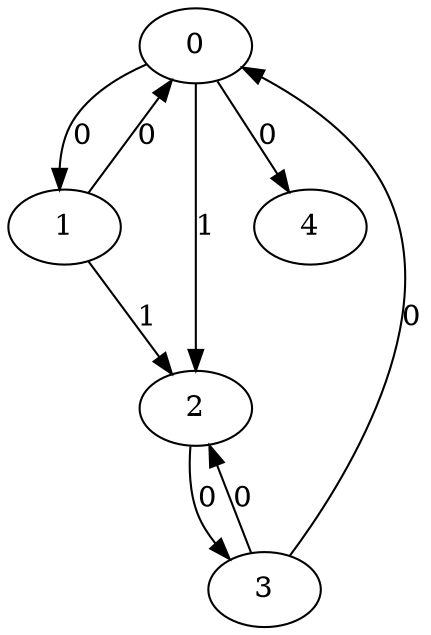 // Source:782 Canonical: -1 0 1 -1 0 0 -1 1 -1 -1 -1 -1 -1 0 -1 0 -1 0 -1 -1 -1 -1 -1 -1 -1
digraph HRA_from_782_graph_000 {
  0 -> 1 [label="0"];
  0 -> 2 [label="1"];
  1 -> 0 [label="0"];
  1 -> 2 [label="1"];
  2 -> 3 [label="0"];
  3 -> 0 [label="0"];
  3 -> 2 [label="0"];
  0 -> 4 [label="0"];
}

// Source:782 Canonical: -1 0 1 -1 0 0 -1 1 -1 -1 -1 -1 -1 0 -1 0 -1 0 -1 -1 0 -1 -1 -1 -1
digraph HRA_from_782_graph_001 {
  0 -> 1 [label="0"];
  0 -> 2 [label="1"];
  1 -> 0 [label="0"];
  1 -> 2 [label="1"];
  2 -> 3 [label="0"];
  3 -> 0 [label="0"];
  3 -> 2 [label="0"];
  0 -> 4 [label="0"];
  4 -> 0 [label="0"];
}

// Source:782 Canonical: -1 0 1 -1 -1 0 -1 1 -1 0 -1 -1 -1 0 -1 0 -1 0 -1 -1 -1 -1 -1 -1 -1
digraph HRA_from_782_graph_002 {
  0 -> 1 [label="0"];
  0 -> 2 [label="1"];
  1 -> 0 [label="0"];
  1 -> 2 [label="1"];
  2 -> 3 [label="0"];
  3 -> 0 [label="0"];
  3 -> 2 [label="0"];
  1 -> 4 [label="0"];
}

// Source:782 Canonical: -1 0 1 -1 0 0 -1 1 -1 0 -1 -1 -1 0 -1 0 -1 0 -1 -1 -1 -1 -1 -1 -1
digraph HRA_from_782_graph_003 {
  0 -> 1 [label="0"];
  0 -> 2 [label="1"];
  1 -> 0 [label="0"];
  1 -> 2 [label="1"];
  2 -> 3 [label="0"];
  3 -> 0 [label="0"];
  3 -> 2 [label="0"];
  0 -> 4 [label="0"];
  1 -> 4 [label="0"];
}

// Source:782 Canonical: -1 0 1 -1 -1 0 -1 1 -1 0 -1 -1 -1 0 -1 0 -1 0 -1 -1 0 -1 -1 -1 -1
digraph HRA_from_782_graph_004 {
  0 -> 1 [label="0"];
  0 -> 2 [label="1"];
  1 -> 0 [label="0"];
  1 -> 2 [label="1"];
  2 -> 3 [label="0"];
  3 -> 0 [label="0"];
  3 -> 2 [label="0"];
  4 -> 0 [label="0"];
  1 -> 4 [label="0"];
}

// Source:782 Canonical: -1 0 1 -1 0 0 -1 1 -1 0 -1 -1 -1 0 -1 0 -1 0 -1 -1 0 -1 -1 -1 -1
digraph HRA_from_782_graph_005 {
  0 -> 1 [label="0"];
  0 -> 2 [label="1"];
  1 -> 0 [label="0"];
  1 -> 2 [label="1"];
  2 -> 3 [label="0"];
  3 -> 0 [label="0"];
  3 -> 2 [label="0"];
  0 -> 4 [label="0"];
  4 -> 0 [label="0"];
  1 -> 4 [label="0"];
}

// Source:782 Canonical: -1 0 1 -1 0 0 -1 1 -1 -1 -1 -1 -1 0 -1 0 -1 0 -1 -1 -1 0 -1 -1 -1
digraph HRA_from_782_graph_006 {
  0 -> 1 [label="0"];
  0 -> 2 [label="1"];
  1 -> 0 [label="0"];
  1 -> 2 [label="1"];
  2 -> 3 [label="0"];
  3 -> 0 [label="0"];
  3 -> 2 [label="0"];
  0 -> 4 [label="0"];
  4 -> 1 [label="0"];
}

// Source:782 Canonical: -1 0 1 -1 0 0 -1 1 -1 -1 -1 -1 -1 0 -1 0 -1 0 -1 -1 0 0 -1 -1 -1
digraph HRA_from_782_graph_007 {
  0 -> 1 [label="0"];
  0 -> 2 [label="1"];
  1 -> 0 [label="0"];
  1 -> 2 [label="1"];
  2 -> 3 [label="0"];
  3 -> 0 [label="0"];
  3 -> 2 [label="0"];
  0 -> 4 [label="0"];
  4 -> 0 [label="0"];
  4 -> 1 [label="0"];
}

// Source:782 Canonical: -1 0 1 -1 -1 0 -1 1 -1 0 -1 -1 -1 0 -1 0 -1 0 -1 -1 -1 0 -1 -1 -1
digraph HRA_from_782_graph_008 {
  0 -> 1 [label="0"];
  0 -> 2 [label="1"];
  1 -> 0 [label="0"];
  1 -> 2 [label="1"];
  2 -> 3 [label="0"];
  3 -> 0 [label="0"];
  3 -> 2 [label="0"];
  1 -> 4 [label="0"];
  4 -> 1 [label="0"];
}

// Source:782 Canonical: -1 0 1 -1 0 0 -1 1 -1 0 -1 -1 -1 0 -1 0 -1 0 -1 -1 -1 0 -1 -1 -1
digraph HRA_from_782_graph_009 {
  0 -> 1 [label="0"];
  0 -> 2 [label="1"];
  1 -> 0 [label="0"];
  1 -> 2 [label="1"];
  2 -> 3 [label="0"];
  3 -> 0 [label="0"];
  3 -> 2 [label="0"];
  0 -> 4 [label="0"];
  1 -> 4 [label="0"];
  4 -> 1 [label="0"];
}

// Source:782 Canonical: -1 0 1 -1 -1 0 -1 1 -1 0 -1 -1 -1 0 -1 0 -1 0 -1 -1 0 0 -1 -1 -1
digraph HRA_from_782_graph_010 {
  0 -> 1 [label="0"];
  0 -> 2 [label="1"];
  1 -> 0 [label="0"];
  1 -> 2 [label="1"];
  2 -> 3 [label="0"];
  3 -> 0 [label="0"];
  3 -> 2 [label="0"];
  4 -> 0 [label="0"];
  1 -> 4 [label="0"];
  4 -> 1 [label="0"];
}

// Source:782 Canonical: -1 0 1 -1 0 0 -1 1 -1 0 -1 -1 -1 0 -1 0 -1 0 -1 -1 0 0 -1 -1 -1
digraph HRA_from_782_graph_011 {
  0 -> 1 [label="0"];
  0 -> 2 [label="1"];
  1 -> 0 [label="0"];
  1 -> 2 [label="1"];
  2 -> 3 [label="0"];
  3 -> 0 [label="0"];
  3 -> 2 [label="0"];
  0 -> 4 [label="0"];
  4 -> 0 [label="0"];
  1 -> 4 [label="0"];
  4 -> 1 [label="0"];
}

// Source:782 Canonical: -1 0 1 -1 -1 0 -1 1 -1 -1 -1 -1 -1 0 0 0 -1 0 -1 -1 -1 -1 -1 -1 -1
digraph HRA_from_782_graph_012 {
  0 -> 1 [label="0"];
  0 -> 2 [label="1"];
  1 -> 0 [label="0"];
  1 -> 2 [label="1"];
  2 -> 3 [label="0"];
  3 -> 0 [label="0"];
  3 -> 2 [label="0"];
  2 -> 4 [label="0"];
}

// Source:782 Canonical: -1 0 1 -1 0 0 -1 1 -1 -1 -1 -1 -1 0 0 0 -1 0 -1 -1 -1 -1 -1 -1 -1
digraph HRA_from_782_graph_013 {
  0 -> 1 [label="0"];
  0 -> 2 [label="1"];
  1 -> 0 [label="0"];
  1 -> 2 [label="1"];
  2 -> 3 [label="0"];
  3 -> 0 [label="0"];
  3 -> 2 [label="0"];
  0 -> 4 [label="0"];
  2 -> 4 [label="0"];
}

// Source:782 Canonical: -1 0 1 -1 -1 0 -1 1 -1 -1 -1 -1 -1 0 0 0 -1 0 -1 -1 0 -1 -1 -1 -1
digraph HRA_from_782_graph_014 {
  0 -> 1 [label="0"];
  0 -> 2 [label="1"];
  1 -> 0 [label="0"];
  1 -> 2 [label="1"];
  2 -> 3 [label="0"];
  3 -> 0 [label="0"];
  3 -> 2 [label="0"];
  4 -> 0 [label="0"];
  2 -> 4 [label="0"];
}

// Source:782 Canonical: -1 0 1 -1 0 0 -1 1 -1 -1 -1 -1 -1 0 0 0 -1 0 -1 -1 0 -1 -1 -1 -1
digraph HRA_from_782_graph_015 {
  0 -> 1 [label="0"];
  0 -> 2 [label="1"];
  1 -> 0 [label="0"];
  1 -> 2 [label="1"];
  2 -> 3 [label="0"];
  3 -> 0 [label="0"];
  3 -> 2 [label="0"];
  0 -> 4 [label="0"];
  4 -> 0 [label="0"];
  2 -> 4 [label="0"];
}

// Source:782 Canonical: -1 0 1 -1 -1 0 -1 1 -1 0 -1 -1 -1 0 0 0 -1 0 -1 -1 -1 -1 -1 -1 -1
digraph HRA_from_782_graph_016 {
  0 -> 1 [label="0"];
  0 -> 2 [label="1"];
  1 -> 0 [label="0"];
  1 -> 2 [label="1"];
  2 -> 3 [label="0"];
  3 -> 0 [label="0"];
  3 -> 2 [label="0"];
  1 -> 4 [label="0"];
  2 -> 4 [label="0"];
}

// Source:782 Canonical: -1 0 1 -1 0 0 -1 1 -1 0 -1 -1 -1 0 0 0 -1 0 -1 -1 -1 -1 -1 -1 -1
digraph HRA_from_782_graph_017 {
  0 -> 1 [label="0"];
  0 -> 2 [label="1"];
  1 -> 0 [label="0"];
  1 -> 2 [label="1"];
  2 -> 3 [label="0"];
  3 -> 0 [label="0"];
  3 -> 2 [label="0"];
  0 -> 4 [label="0"];
  1 -> 4 [label="0"];
  2 -> 4 [label="0"];
}

// Source:782 Canonical: -1 0 1 -1 -1 0 -1 1 -1 0 -1 -1 -1 0 0 0 -1 0 -1 -1 0 -1 -1 -1 -1
digraph HRA_from_782_graph_018 {
  0 -> 1 [label="0"];
  0 -> 2 [label="1"];
  1 -> 0 [label="0"];
  1 -> 2 [label="1"];
  2 -> 3 [label="0"];
  3 -> 0 [label="0"];
  3 -> 2 [label="0"];
  4 -> 0 [label="0"];
  1 -> 4 [label="0"];
  2 -> 4 [label="0"];
}

// Source:782 Canonical: -1 0 1 -1 0 0 -1 1 -1 0 -1 -1 -1 0 0 0 -1 0 -1 -1 0 -1 -1 -1 -1
digraph HRA_from_782_graph_019 {
  0 -> 1 [label="0"];
  0 -> 2 [label="1"];
  1 -> 0 [label="0"];
  1 -> 2 [label="1"];
  2 -> 3 [label="0"];
  3 -> 0 [label="0"];
  3 -> 2 [label="0"];
  0 -> 4 [label="0"];
  4 -> 0 [label="0"];
  1 -> 4 [label="0"];
  2 -> 4 [label="0"];
}

// Source:782 Canonical: -1 0 1 -1 -1 0 -1 1 -1 -1 -1 -1 -1 0 0 0 -1 0 -1 -1 -1 0 -1 -1 -1
digraph HRA_from_782_graph_020 {
  0 -> 1 [label="0"];
  0 -> 2 [label="1"];
  1 -> 0 [label="0"];
  1 -> 2 [label="1"];
  2 -> 3 [label="0"];
  3 -> 0 [label="0"];
  3 -> 2 [label="0"];
  4 -> 1 [label="0"];
  2 -> 4 [label="0"];
}

// Source:782 Canonical: -1 0 1 -1 0 0 -1 1 -1 -1 -1 -1 -1 0 0 0 -1 0 -1 -1 -1 0 -1 -1 -1
digraph HRA_from_782_graph_021 {
  0 -> 1 [label="0"];
  0 -> 2 [label="1"];
  1 -> 0 [label="0"];
  1 -> 2 [label="1"];
  2 -> 3 [label="0"];
  3 -> 0 [label="0"];
  3 -> 2 [label="0"];
  0 -> 4 [label="0"];
  4 -> 1 [label="0"];
  2 -> 4 [label="0"];
}

// Source:782 Canonical: -1 0 1 -1 -1 0 -1 1 -1 -1 -1 -1 -1 0 0 0 -1 0 -1 -1 0 0 -1 -1 -1
digraph HRA_from_782_graph_022 {
  0 -> 1 [label="0"];
  0 -> 2 [label="1"];
  1 -> 0 [label="0"];
  1 -> 2 [label="1"];
  2 -> 3 [label="0"];
  3 -> 0 [label="0"];
  3 -> 2 [label="0"];
  4 -> 0 [label="0"];
  4 -> 1 [label="0"];
  2 -> 4 [label="0"];
}

// Source:782 Canonical: -1 0 1 -1 0 0 -1 1 -1 -1 -1 -1 -1 0 0 0 -1 0 -1 -1 0 0 -1 -1 -1
digraph HRA_from_782_graph_023 {
  0 -> 1 [label="0"];
  0 -> 2 [label="1"];
  1 -> 0 [label="0"];
  1 -> 2 [label="1"];
  2 -> 3 [label="0"];
  3 -> 0 [label="0"];
  3 -> 2 [label="0"];
  0 -> 4 [label="0"];
  4 -> 0 [label="0"];
  4 -> 1 [label="0"];
  2 -> 4 [label="0"];
}

// Source:782 Canonical: -1 0 1 -1 -1 0 -1 1 -1 0 -1 -1 -1 0 0 0 -1 0 -1 -1 -1 0 -1 -1 -1
digraph HRA_from_782_graph_024 {
  0 -> 1 [label="0"];
  0 -> 2 [label="1"];
  1 -> 0 [label="0"];
  1 -> 2 [label="1"];
  2 -> 3 [label="0"];
  3 -> 0 [label="0"];
  3 -> 2 [label="0"];
  1 -> 4 [label="0"];
  4 -> 1 [label="0"];
  2 -> 4 [label="0"];
}

// Source:782 Canonical: -1 0 1 -1 0 0 -1 1 -1 0 -1 -1 -1 0 0 0 -1 0 -1 -1 -1 0 -1 -1 -1
digraph HRA_from_782_graph_025 {
  0 -> 1 [label="0"];
  0 -> 2 [label="1"];
  1 -> 0 [label="0"];
  1 -> 2 [label="1"];
  2 -> 3 [label="0"];
  3 -> 0 [label="0"];
  3 -> 2 [label="0"];
  0 -> 4 [label="0"];
  1 -> 4 [label="0"];
  4 -> 1 [label="0"];
  2 -> 4 [label="0"];
}

// Source:782 Canonical: -1 0 1 -1 -1 0 -1 1 -1 0 -1 -1 -1 0 0 0 -1 0 -1 -1 0 0 -1 -1 -1
digraph HRA_from_782_graph_026 {
  0 -> 1 [label="0"];
  0 -> 2 [label="1"];
  1 -> 0 [label="0"];
  1 -> 2 [label="1"];
  2 -> 3 [label="0"];
  3 -> 0 [label="0"];
  3 -> 2 [label="0"];
  4 -> 0 [label="0"];
  1 -> 4 [label="0"];
  4 -> 1 [label="0"];
  2 -> 4 [label="0"];
}

// Source:782 Canonical: -1 0 1 -1 0 0 -1 1 -1 0 -1 -1 -1 0 0 0 -1 0 -1 -1 0 0 -1 -1 -1
digraph HRA_from_782_graph_027 {
  0 -> 1 [label="0"];
  0 -> 2 [label="1"];
  1 -> 0 [label="0"];
  1 -> 2 [label="1"];
  2 -> 3 [label="0"];
  3 -> 0 [label="0"];
  3 -> 2 [label="0"];
  0 -> 4 [label="0"];
  4 -> 0 [label="0"];
  1 -> 4 [label="0"];
  4 -> 1 [label="0"];
  2 -> 4 [label="0"];
}

// Source:782 Canonical: -1 0 1 -1 0 0 -1 1 -1 -1 -1 -1 -1 0 -1 0 -1 0 -1 -1 -1 -1 0 -1 -1
digraph HRA_from_782_graph_028 {
  0 -> 1 [label="0"];
  0 -> 2 [label="1"];
  1 -> 0 [label="0"];
  1 -> 2 [label="1"];
  2 -> 3 [label="0"];
  3 -> 0 [label="0"];
  3 -> 2 [label="0"];
  0 -> 4 [label="0"];
  4 -> 2 [label="0"];
}

// Source:782 Canonical: -1 0 1 -1 0 0 -1 1 -1 -1 -1 -1 -1 0 -1 0 -1 0 -1 -1 0 -1 0 -1 -1
digraph HRA_from_782_graph_029 {
  0 -> 1 [label="0"];
  0 -> 2 [label="1"];
  1 -> 0 [label="0"];
  1 -> 2 [label="1"];
  2 -> 3 [label="0"];
  3 -> 0 [label="0"];
  3 -> 2 [label="0"];
  0 -> 4 [label="0"];
  4 -> 0 [label="0"];
  4 -> 2 [label="0"];
}

// Source:782 Canonical: -1 0 1 -1 -1 0 -1 1 -1 0 -1 -1 -1 0 -1 0 -1 0 -1 -1 -1 -1 0 -1 -1
digraph HRA_from_782_graph_030 {
  0 -> 1 [label="0"];
  0 -> 2 [label="1"];
  1 -> 0 [label="0"];
  1 -> 2 [label="1"];
  2 -> 3 [label="0"];
  3 -> 0 [label="0"];
  3 -> 2 [label="0"];
  1 -> 4 [label="0"];
  4 -> 2 [label="0"];
}

// Source:782 Canonical: -1 0 1 -1 0 0 -1 1 -1 0 -1 -1 -1 0 -1 0 -1 0 -1 -1 -1 -1 0 -1 -1
digraph HRA_from_782_graph_031 {
  0 -> 1 [label="0"];
  0 -> 2 [label="1"];
  1 -> 0 [label="0"];
  1 -> 2 [label="1"];
  2 -> 3 [label="0"];
  3 -> 0 [label="0"];
  3 -> 2 [label="0"];
  0 -> 4 [label="0"];
  1 -> 4 [label="0"];
  4 -> 2 [label="0"];
}

// Source:782 Canonical: -1 0 1 -1 -1 0 -1 1 -1 0 -1 -1 -1 0 -1 0 -1 0 -1 -1 0 -1 0 -1 -1
digraph HRA_from_782_graph_032 {
  0 -> 1 [label="0"];
  0 -> 2 [label="1"];
  1 -> 0 [label="0"];
  1 -> 2 [label="1"];
  2 -> 3 [label="0"];
  3 -> 0 [label="0"];
  3 -> 2 [label="0"];
  4 -> 0 [label="0"];
  1 -> 4 [label="0"];
  4 -> 2 [label="0"];
}

// Source:782 Canonical: -1 0 1 -1 0 0 -1 1 -1 0 -1 -1 -1 0 -1 0 -1 0 -1 -1 0 -1 0 -1 -1
digraph HRA_from_782_graph_033 {
  0 -> 1 [label="0"];
  0 -> 2 [label="1"];
  1 -> 0 [label="0"];
  1 -> 2 [label="1"];
  2 -> 3 [label="0"];
  3 -> 0 [label="0"];
  3 -> 2 [label="0"];
  0 -> 4 [label="0"];
  4 -> 0 [label="0"];
  1 -> 4 [label="0"];
  4 -> 2 [label="0"];
}

// Source:782 Canonical: -1 0 1 -1 0 0 -1 1 -1 -1 -1 -1 -1 0 -1 0 -1 0 -1 -1 -1 0 0 -1 -1
digraph HRA_from_782_graph_034 {
  0 -> 1 [label="0"];
  0 -> 2 [label="1"];
  1 -> 0 [label="0"];
  1 -> 2 [label="1"];
  2 -> 3 [label="0"];
  3 -> 0 [label="0"];
  3 -> 2 [label="0"];
  0 -> 4 [label="0"];
  4 -> 1 [label="0"];
  4 -> 2 [label="0"];
}

// Source:782 Canonical: -1 0 1 -1 0 0 -1 1 -1 -1 -1 -1 -1 0 -1 0 -1 0 -1 -1 0 0 0 -1 -1
digraph HRA_from_782_graph_035 {
  0 -> 1 [label="0"];
  0 -> 2 [label="1"];
  1 -> 0 [label="0"];
  1 -> 2 [label="1"];
  2 -> 3 [label="0"];
  3 -> 0 [label="0"];
  3 -> 2 [label="0"];
  0 -> 4 [label="0"];
  4 -> 0 [label="0"];
  4 -> 1 [label="0"];
  4 -> 2 [label="0"];
}

// Source:782 Canonical: -1 0 1 -1 -1 0 -1 1 -1 0 -1 -1 -1 0 -1 0 -1 0 -1 -1 -1 0 0 -1 -1
digraph HRA_from_782_graph_036 {
  0 -> 1 [label="0"];
  0 -> 2 [label="1"];
  1 -> 0 [label="0"];
  1 -> 2 [label="1"];
  2 -> 3 [label="0"];
  3 -> 0 [label="0"];
  3 -> 2 [label="0"];
  1 -> 4 [label="0"];
  4 -> 1 [label="0"];
  4 -> 2 [label="0"];
}

// Source:782 Canonical: -1 0 1 -1 0 0 -1 1 -1 0 -1 -1 -1 0 -1 0 -1 0 -1 -1 -1 0 0 -1 -1
digraph HRA_from_782_graph_037 {
  0 -> 1 [label="0"];
  0 -> 2 [label="1"];
  1 -> 0 [label="0"];
  1 -> 2 [label="1"];
  2 -> 3 [label="0"];
  3 -> 0 [label="0"];
  3 -> 2 [label="0"];
  0 -> 4 [label="0"];
  1 -> 4 [label="0"];
  4 -> 1 [label="0"];
  4 -> 2 [label="0"];
}

// Source:782 Canonical: -1 0 1 -1 -1 0 -1 1 -1 0 -1 -1 -1 0 -1 0 -1 0 -1 -1 0 0 0 -1 -1
digraph HRA_from_782_graph_038 {
  0 -> 1 [label="0"];
  0 -> 2 [label="1"];
  1 -> 0 [label="0"];
  1 -> 2 [label="1"];
  2 -> 3 [label="0"];
  3 -> 0 [label="0"];
  3 -> 2 [label="0"];
  4 -> 0 [label="0"];
  1 -> 4 [label="0"];
  4 -> 1 [label="0"];
  4 -> 2 [label="0"];
}

// Source:782 Canonical: -1 0 1 -1 0 0 -1 1 -1 0 -1 -1 -1 0 -1 0 -1 0 -1 -1 0 0 0 -1 -1
digraph HRA_from_782_graph_039 {
  0 -> 1 [label="0"];
  0 -> 2 [label="1"];
  1 -> 0 [label="0"];
  1 -> 2 [label="1"];
  2 -> 3 [label="0"];
  3 -> 0 [label="0"];
  3 -> 2 [label="0"];
  0 -> 4 [label="0"];
  4 -> 0 [label="0"];
  1 -> 4 [label="0"];
  4 -> 1 [label="0"];
  4 -> 2 [label="0"];
}

// Source:782 Canonical: -1 0 1 -1 -1 0 -1 1 -1 -1 -1 -1 -1 0 0 0 -1 0 -1 -1 -1 -1 0 -1 -1
digraph HRA_from_782_graph_040 {
  0 -> 1 [label="0"];
  0 -> 2 [label="1"];
  1 -> 0 [label="0"];
  1 -> 2 [label="1"];
  2 -> 3 [label="0"];
  3 -> 0 [label="0"];
  3 -> 2 [label="0"];
  2 -> 4 [label="0"];
  4 -> 2 [label="0"];
}

// Source:782 Canonical: -1 0 1 -1 0 0 -1 1 -1 -1 -1 -1 -1 0 0 0 -1 0 -1 -1 -1 -1 0 -1 -1
digraph HRA_from_782_graph_041 {
  0 -> 1 [label="0"];
  0 -> 2 [label="1"];
  1 -> 0 [label="0"];
  1 -> 2 [label="1"];
  2 -> 3 [label="0"];
  3 -> 0 [label="0"];
  3 -> 2 [label="0"];
  0 -> 4 [label="0"];
  2 -> 4 [label="0"];
  4 -> 2 [label="0"];
}

// Source:782 Canonical: -1 0 1 -1 -1 0 -1 1 -1 -1 -1 -1 -1 0 0 0 -1 0 -1 -1 0 -1 0 -1 -1
digraph HRA_from_782_graph_042 {
  0 -> 1 [label="0"];
  0 -> 2 [label="1"];
  1 -> 0 [label="0"];
  1 -> 2 [label="1"];
  2 -> 3 [label="0"];
  3 -> 0 [label="0"];
  3 -> 2 [label="0"];
  4 -> 0 [label="0"];
  2 -> 4 [label="0"];
  4 -> 2 [label="0"];
}

// Source:782 Canonical: -1 0 1 -1 0 0 -1 1 -1 -1 -1 -1 -1 0 0 0 -1 0 -1 -1 0 -1 0 -1 -1
digraph HRA_from_782_graph_043 {
  0 -> 1 [label="0"];
  0 -> 2 [label="1"];
  1 -> 0 [label="0"];
  1 -> 2 [label="1"];
  2 -> 3 [label="0"];
  3 -> 0 [label="0"];
  3 -> 2 [label="0"];
  0 -> 4 [label="0"];
  4 -> 0 [label="0"];
  2 -> 4 [label="0"];
  4 -> 2 [label="0"];
}

// Source:782 Canonical: -1 0 1 -1 -1 0 -1 1 -1 0 -1 -1 -1 0 0 0 -1 0 -1 -1 -1 -1 0 -1 -1
digraph HRA_from_782_graph_044 {
  0 -> 1 [label="0"];
  0 -> 2 [label="1"];
  1 -> 0 [label="0"];
  1 -> 2 [label="1"];
  2 -> 3 [label="0"];
  3 -> 0 [label="0"];
  3 -> 2 [label="0"];
  1 -> 4 [label="0"];
  2 -> 4 [label="0"];
  4 -> 2 [label="0"];
}

// Source:782 Canonical: -1 0 1 -1 0 0 -1 1 -1 0 -1 -1 -1 0 0 0 -1 0 -1 -1 -1 -1 0 -1 -1
digraph HRA_from_782_graph_045 {
  0 -> 1 [label="0"];
  0 -> 2 [label="1"];
  1 -> 0 [label="0"];
  1 -> 2 [label="1"];
  2 -> 3 [label="0"];
  3 -> 0 [label="0"];
  3 -> 2 [label="0"];
  0 -> 4 [label="0"];
  1 -> 4 [label="0"];
  2 -> 4 [label="0"];
  4 -> 2 [label="0"];
}

// Source:782 Canonical: -1 0 1 -1 -1 0 -1 1 -1 0 -1 -1 -1 0 0 0 -1 0 -1 -1 0 -1 0 -1 -1
digraph HRA_from_782_graph_046 {
  0 -> 1 [label="0"];
  0 -> 2 [label="1"];
  1 -> 0 [label="0"];
  1 -> 2 [label="1"];
  2 -> 3 [label="0"];
  3 -> 0 [label="0"];
  3 -> 2 [label="0"];
  4 -> 0 [label="0"];
  1 -> 4 [label="0"];
  2 -> 4 [label="0"];
  4 -> 2 [label="0"];
}

// Source:782 Canonical: -1 0 1 -1 0 0 -1 1 -1 0 -1 -1 -1 0 0 0 -1 0 -1 -1 0 -1 0 -1 -1
digraph HRA_from_782_graph_047 {
  0 -> 1 [label="0"];
  0 -> 2 [label="1"];
  1 -> 0 [label="0"];
  1 -> 2 [label="1"];
  2 -> 3 [label="0"];
  3 -> 0 [label="0"];
  3 -> 2 [label="0"];
  0 -> 4 [label="0"];
  4 -> 0 [label="0"];
  1 -> 4 [label="0"];
  2 -> 4 [label="0"];
  4 -> 2 [label="0"];
}

// Source:782 Canonical: -1 0 1 -1 -1 0 -1 1 -1 -1 -1 -1 -1 0 0 0 -1 0 -1 -1 -1 0 0 -1 -1
digraph HRA_from_782_graph_048 {
  0 -> 1 [label="0"];
  0 -> 2 [label="1"];
  1 -> 0 [label="0"];
  1 -> 2 [label="1"];
  2 -> 3 [label="0"];
  3 -> 0 [label="0"];
  3 -> 2 [label="0"];
  4 -> 1 [label="0"];
  2 -> 4 [label="0"];
  4 -> 2 [label="0"];
}

// Source:782 Canonical: -1 0 1 -1 0 0 -1 1 -1 -1 -1 -1 -1 0 0 0 -1 0 -1 -1 -1 0 0 -1 -1
digraph HRA_from_782_graph_049 {
  0 -> 1 [label="0"];
  0 -> 2 [label="1"];
  1 -> 0 [label="0"];
  1 -> 2 [label="1"];
  2 -> 3 [label="0"];
  3 -> 0 [label="0"];
  3 -> 2 [label="0"];
  0 -> 4 [label="0"];
  4 -> 1 [label="0"];
  2 -> 4 [label="0"];
  4 -> 2 [label="0"];
}

// Source:782 Canonical: -1 0 1 -1 -1 0 -1 1 -1 -1 -1 -1 -1 0 0 0 -1 0 -1 -1 0 0 0 -1 -1
digraph HRA_from_782_graph_050 {
  0 -> 1 [label="0"];
  0 -> 2 [label="1"];
  1 -> 0 [label="0"];
  1 -> 2 [label="1"];
  2 -> 3 [label="0"];
  3 -> 0 [label="0"];
  3 -> 2 [label="0"];
  4 -> 0 [label="0"];
  4 -> 1 [label="0"];
  2 -> 4 [label="0"];
  4 -> 2 [label="0"];
}

// Source:782 Canonical: -1 0 1 -1 0 0 -1 1 -1 -1 -1 -1 -1 0 0 0 -1 0 -1 -1 0 0 0 -1 -1
digraph HRA_from_782_graph_051 {
  0 -> 1 [label="0"];
  0 -> 2 [label="1"];
  1 -> 0 [label="0"];
  1 -> 2 [label="1"];
  2 -> 3 [label="0"];
  3 -> 0 [label="0"];
  3 -> 2 [label="0"];
  0 -> 4 [label="0"];
  4 -> 0 [label="0"];
  4 -> 1 [label="0"];
  2 -> 4 [label="0"];
  4 -> 2 [label="0"];
}

// Source:782 Canonical: -1 0 1 -1 -1 0 -1 1 -1 0 -1 -1 -1 0 0 0 -1 0 -1 -1 -1 0 0 -1 -1
digraph HRA_from_782_graph_052 {
  0 -> 1 [label="0"];
  0 -> 2 [label="1"];
  1 -> 0 [label="0"];
  1 -> 2 [label="1"];
  2 -> 3 [label="0"];
  3 -> 0 [label="0"];
  3 -> 2 [label="0"];
  1 -> 4 [label="0"];
  4 -> 1 [label="0"];
  2 -> 4 [label="0"];
  4 -> 2 [label="0"];
}

// Source:782 Canonical: -1 0 1 -1 0 0 -1 1 -1 0 -1 -1 -1 0 0 0 -1 0 -1 -1 -1 0 0 -1 -1
digraph HRA_from_782_graph_053 {
  0 -> 1 [label="0"];
  0 -> 2 [label="1"];
  1 -> 0 [label="0"];
  1 -> 2 [label="1"];
  2 -> 3 [label="0"];
  3 -> 0 [label="0"];
  3 -> 2 [label="0"];
  0 -> 4 [label="0"];
  1 -> 4 [label="0"];
  4 -> 1 [label="0"];
  2 -> 4 [label="0"];
  4 -> 2 [label="0"];
}

// Source:782 Canonical: -1 0 1 -1 -1 0 -1 1 -1 0 -1 -1 -1 0 0 0 -1 0 -1 -1 0 0 0 -1 -1
digraph HRA_from_782_graph_054 {
  0 -> 1 [label="0"];
  0 -> 2 [label="1"];
  1 -> 0 [label="0"];
  1 -> 2 [label="1"];
  2 -> 3 [label="0"];
  3 -> 0 [label="0"];
  3 -> 2 [label="0"];
  4 -> 0 [label="0"];
  1 -> 4 [label="0"];
  4 -> 1 [label="0"];
  2 -> 4 [label="0"];
  4 -> 2 [label="0"];
}

// Source:782 Canonical: -1 0 1 -1 0 0 -1 1 -1 0 -1 -1 -1 0 0 0 -1 0 -1 -1 0 0 0 -1 -1
digraph HRA_from_782_graph_055 {
  0 -> 1 [label="0"];
  0 -> 2 [label="1"];
  1 -> 0 [label="0"];
  1 -> 2 [label="1"];
  2 -> 3 [label="0"];
  3 -> 0 [label="0"];
  3 -> 2 [label="0"];
  0 -> 4 [label="0"];
  4 -> 0 [label="0"];
  1 -> 4 [label="0"];
  4 -> 1 [label="0"];
  2 -> 4 [label="0"];
  4 -> 2 [label="0"];
}

// Source:782 Canonical: -1 0 1 -1 -1 0 -1 1 -1 -1 -1 -1 -1 0 -1 0 -1 0 -1 0 -1 -1 -1 -1 -1
digraph HRA_from_782_graph_056 {
  0 -> 1 [label="0"];
  0 -> 2 [label="1"];
  1 -> 0 [label="0"];
  1 -> 2 [label="1"];
  2 -> 3 [label="0"];
  3 -> 0 [label="0"];
  3 -> 2 [label="0"];
  3 -> 4 [label="0"];
}

// Source:782 Canonical: -1 0 1 -1 0 0 -1 1 -1 -1 -1 -1 -1 0 -1 0 -1 0 -1 0 -1 -1 -1 -1 -1
digraph HRA_from_782_graph_057 {
  0 -> 1 [label="0"];
  0 -> 2 [label="1"];
  1 -> 0 [label="0"];
  1 -> 2 [label="1"];
  2 -> 3 [label="0"];
  3 -> 0 [label="0"];
  3 -> 2 [label="0"];
  0 -> 4 [label="0"];
  3 -> 4 [label="0"];
}

// Source:782 Canonical: -1 0 1 -1 -1 0 -1 1 -1 -1 -1 -1 -1 0 -1 0 -1 0 -1 0 0 -1 -1 -1 -1
digraph HRA_from_782_graph_058 {
  0 -> 1 [label="0"];
  0 -> 2 [label="1"];
  1 -> 0 [label="0"];
  1 -> 2 [label="1"];
  2 -> 3 [label="0"];
  3 -> 0 [label="0"];
  3 -> 2 [label="0"];
  4 -> 0 [label="0"];
  3 -> 4 [label="0"];
}

// Source:782 Canonical: -1 0 1 -1 0 0 -1 1 -1 -1 -1 -1 -1 0 -1 0 -1 0 -1 0 0 -1 -1 -1 -1
digraph HRA_from_782_graph_059 {
  0 -> 1 [label="0"];
  0 -> 2 [label="1"];
  1 -> 0 [label="0"];
  1 -> 2 [label="1"];
  2 -> 3 [label="0"];
  3 -> 0 [label="0"];
  3 -> 2 [label="0"];
  0 -> 4 [label="0"];
  4 -> 0 [label="0"];
  3 -> 4 [label="0"];
}

// Source:782 Canonical: -1 0 1 -1 -1 0 -1 1 -1 0 -1 -1 -1 0 -1 0 -1 0 -1 0 -1 -1 -1 -1 -1
digraph HRA_from_782_graph_060 {
  0 -> 1 [label="0"];
  0 -> 2 [label="1"];
  1 -> 0 [label="0"];
  1 -> 2 [label="1"];
  2 -> 3 [label="0"];
  3 -> 0 [label="0"];
  3 -> 2 [label="0"];
  1 -> 4 [label="0"];
  3 -> 4 [label="0"];
}

// Source:782 Canonical: -1 0 1 -1 0 0 -1 1 -1 0 -1 -1 -1 0 -1 0 -1 0 -1 0 -1 -1 -1 -1 -1
digraph HRA_from_782_graph_061 {
  0 -> 1 [label="0"];
  0 -> 2 [label="1"];
  1 -> 0 [label="0"];
  1 -> 2 [label="1"];
  2 -> 3 [label="0"];
  3 -> 0 [label="0"];
  3 -> 2 [label="0"];
  0 -> 4 [label="0"];
  1 -> 4 [label="0"];
  3 -> 4 [label="0"];
}

// Source:782 Canonical: -1 0 1 -1 -1 0 -1 1 -1 0 -1 -1 -1 0 -1 0 -1 0 -1 0 0 -1 -1 -1 -1
digraph HRA_from_782_graph_062 {
  0 -> 1 [label="0"];
  0 -> 2 [label="1"];
  1 -> 0 [label="0"];
  1 -> 2 [label="1"];
  2 -> 3 [label="0"];
  3 -> 0 [label="0"];
  3 -> 2 [label="0"];
  4 -> 0 [label="0"];
  1 -> 4 [label="0"];
  3 -> 4 [label="0"];
}

// Source:782 Canonical: -1 0 1 -1 0 0 -1 1 -1 0 -1 -1 -1 0 -1 0 -1 0 -1 0 0 -1 -1 -1 -1
digraph HRA_from_782_graph_063 {
  0 -> 1 [label="0"];
  0 -> 2 [label="1"];
  1 -> 0 [label="0"];
  1 -> 2 [label="1"];
  2 -> 3 [label="0"];
  3 -> 0 [label="0"];
  3 -> 2 [label="0"];
  0 -> 4 [label="0"];
  4 -> 0 [label="0"];
  1 -> 4 [label="0"];
  3 -> 4 [label="0"];
}

// Source:782 Canonical: -1 0 1 -1 -1 0 -1 1 -1 -1 -1 -1 -1 0 -1 0 -1 0 -1 0 -1 0 -1 -1 -1
digraph HRA_from_782_graph_064 {
  0 -> 1 [label="0"];
  0 -> 2 [label="1"];
  1 -> 0 [label="0"];
  1 -> 2 [label="1"];
  2 -> 3 [label="0"];
  3 -> 0 [label="0"];
  3 -> 2 [label="0"];
  4 -> 1 [label="0"];
  3 -> 4 [label="0"];
}

// Source:782 Canonical: -1 0 1 -1 0 0 -1 1 -1 -1 -1 -1 -1 0 -1 0 -1 0 -1 0 -1 0 -1 -1 -1
digraph HRA_from_782_graph_065 {
  0 -> 1 [label="0"];
  0 -> 2 [label="1"];
  1 -> 0 [label="0"];
  1 -> 2 [label="1"];
  2 -> 3 [label="0"];
  3 -> 0 [label="0"];
  3 -> 2 [label="0"];
  0 -> 4 [label="0"];
  4 -> 1 [label="0"];
  3 -> 4 [label="0"];
}

// Source:782 Canonical: -1 0 1 -1 -1 0 -1 1 -1 -1 -1 -1 -1 0 -1 0 -1 0 -1 0 0 0 -1 -1 -1
digraph HRA_from_782_graph_066 {
  0 -> 1 [label="0"];
  0 -> 2 [label="1"];
  1 -> 0 [label="0"];
  1 -> 2 [label="1"];
  2 -> 3 [label="0"];
  3 -> 0 [label="0"];
  3 -> 2 [label="0"];
  4 -> 0 [label="0"];
  4 -> 1 [label="0"];
  3 -> 4 [label="0"];
}

// Source:782 Canonical: -1 0 1 -1 0 0 -1 1 -1 -1 -1 -1 -1 0 -1 0 -1 0 -1 0 0 0 -1 -1 -1
digraph HRA_from_782_graph_067 {
  0 -> 1 [label="0"];
  0 -> 2 [label="1"];
  1 -> 0 [label="0"];
  1 -> 2 [label="1"];
  2 -> 3 [label="0"];
  3 -> 0 [label="0"];
  3 -> 2 [label="0"];
  0 -> 4 [label="0"];
  4 -> 0 [label="0"];
  4 -> 1 [label="0"];
  3 -> 4 [label="0"];
}

// Source:782 Canonical: -1 0 1 -1 -1 0 -1 1 -1 0 -1 -1 -1 0 -1 0 -1 0 -1 0 -1 0 -1 -1 -1
digraph HRA_from_782_graph_068 {
  0 -> 1 [label="0"];
  0 -> 2 [label="1"];
  1 -> 0 [label="0"];
  1 -> 2 [label="1"];
  2 -> 3 [label="0"];
  3 -> 0 [label="0"];
  3 -> 2 [label="0"];
  1 -> 4 [label="0"];
  4 -> 1 [label="0"];
  3 -> 4 [label="0"];
}

// Source:782 Canonical: -1 0 1 -1 0 0 -1 1 -1 0 -1 -1 -1 0 -1 0 -1 0 -1 0 -1 0 -1 -1 -1
digraph HRA_from_782_graph_069 {
  0 -> 1 [label="0"];
  0 -> 2 [label="1"];
  1 -> 0 [label="0"];
  1 -> 2 [label="1"];
  2 -> 3 [label="0"];
  3 -> 0 [label="0"];
  3 -> 2 [label="0"];
  0 -> 4 [label="0"];
  1 -> 4 [label="0"];
  4 -> 1 [label="0"];
  3 -> 4 [label="0"];
}

// Source:782 Canonical: -1 0 1 -1 -1 0 -1 1 -1 0 -1 -1 -1 0 -1 0 -1 0 -1 0 0 0 -1 -1 -1
digraph HRA_from_782_graph_070 {
  0 -> 1 [label="0"];
  0 -> 2 [label="1"];
  1 -> 0 [label="0"];
  1 -> 2 [label="1"];
  2 -> 3 [label="0"];
  3 -> 0 [label="0"];
  3 -> 2 [label="0"];
  4 -> 0 [label="0"];
  1 -> 4 [label="0"];
  4 -> 1 [label="0"];
  3 -> 4 [label="0"];
}

// Source:782 Canonical: -1 0 1 -1 0 0 -1 1 -1 0 -1 -1 -1 0 -1 0 -1 0 -1 0 0 0 -1 -1 -1
digraph HRA_from_782_graph_071 {
  0 -> 1 [label="0"];
  0 -> 2 [label="1"];
  1 -> 0 [label="0"];
  1 -> 2 [label="1"];
  2 -> 3 [label="0"];
  3 -> 0 [label="0"];
  3 -> 2 [label="0"];
  0 -> 4 [label="0"];
  4 -> 0 [label="0"];
  1 -> 4 [label="0"];
  4 -> 1 [label="0"];
  3 -> 4 [label="0"];
}

// Source:782 Canonical: -1 0 1 -1 -1 0 -1 1 -1 -1 -1 -1 -1 0 0 0 -1 0 -1 0 -1 -1 -1 -1 -1
digraph HRA_from_782_graph_072 {
  0 -> 1 [label="0"];
  0 -> 2 [label="1"];
  1 -> 0 [label="0"];
  1 -> 2 [label="1"];
  2 -> 3 [label="0"];
  3 -> 0 [label="0"];
  3 -> 2 [label="0"];
  2 -> 4 [label="0"];
  3 -> 4 [label="0"];
}

// Source:782 Canonical: -1 0 1 -1 0 0 -1 1 -1 -1 -1 -1 -1 0 0 0 -1 0 -1 0 -1 -1 -1 -1 -1
digraph HRA_from_782_graph_073 {
  0 -> 1 [label="0"];
  0 -> 2 [label="1"];
  1 -> 0 [label="0"];
  1 -> 2 [label="1"];
  2 -> 3 [label="0"];
  3 -> 0 [label="0"];
  3 -> 2 [label="0"];
  0 -> 4 [label="0"];
  2 -> 4 [label="0"];
  3 -> 4 [label="0"];
}

// Source:782 Canonical: -1 0 1 -1 -1 0 -1 1 -1 -1 -1 -1 -1 0 0 0 -1 0 -1 0 0 -1 -1 -1 -1
digraph HRA_from_782_graph_074 {
  0 -> 1 [label="0"];
  0 -> 2 [label="1"];
  1 -> 0 [label="0"];
  1 -> 2 [label="1"];
  2 -> 3 [label="0"];
  3 -> 0 [label="0"];
  3 -> 2 [label="0"];
  4 -> 0 [label="0"];
  2 -> 4 [label="0"];
  3 -> 4 [label="0"];
}

// Source:782 Canonical: -1 0 1 -1 0 0 -1 1 -1 -1 -1 -1 -1 0 0 0 -1 0 -1 0 0 -1 -1 -1 -1
digraph HRA_from_782_graph_075 {
  0 -> 1 [label="0"];
  0 -> 2 [label="1"];
  1 -> 0 [label="0"];
  1 -> 2 [label="1"];
  2 -> 3 [label="0"];
  3 -> 0 [label="0"];
  3 -> 2 [label="0"];
  0 -> 4 [label="0"];
  4 -> 0 [label="0"];
  2 -> 4 [label="0"];
  3 -> 4 [label="0"];
}

// Source:782 Canonical: -1 0 1 -1 -1 0 -1 1 -1 0 -1 -1 -1 0 0 0 -1 0 -1 0 -1 -1 -1 -1 -1
digraph HRA_from_782_graph_076 {
  0 -> 1 [label="0"];
  0 -> 2 [label="1"];
  1 -> 0 [label="0"];
  1 -> 2 [label="1"];
  2 -> 3 [label="0"];
  3 -> 0 [label="0"];
  3 -> 2 [label="0"];
  1 -> 4 [label="0"];
  2 -> 4 [label="0"];
  3 -> 4 [label="0"];
}

// Source:782 Canonical: -1 0 1 -1 0 0 -1 1 -1 0 -1 -1 -1 0 0 0 -1 0 -1 0 -1 -1 -1 -1 -1
digraph HRA_from_782_graph_077 {
  0 -> 1 [label="0"];
  0 -> 2 [label="1"];
  1 -> 0 [label="0"];
  1 -> 2 [label="1"];
  2 -> 3 [label="0"];
  3 -> 0 [label="0"];
  3 -> 2 [label="0"];
  0 -> 4 [label="0"];
  1 -> 4 [label="0"];
  2 -> 4 [label="0"];
  3 -> 4 [label="0"];
}

// Source:782 Canonical: -1 0 1 -1 -1 0 -1 1 -1 0 -1 -1 -1 0 0 0 -1 0 -1 0 0 -1 -1 -1 -1
digraph HRA_from_782_graph_078 {
  0 -> 1 [label="0"];
  0 -> 2 [label="1"];
  1 -> 0 [label="0"];
  1 -> 2 [label="1"];
  2 -> 3 [label="0"];
  3 -> 0 [label="0"];
  3 -> 2 [label="0"];
  4 -> 0 [label="0"];
  1 -> 4 [label="0"];
  2 -> 4 [label="0"];
  3 -> 4 [label="0"];
}

// Source:782 Canonical: -1 0 1 -1 0 0 -1 1 -1 0 -1 -1 -1 0 0 0 -1 0 -1 0 0 -1 -1 -1 -1
digraph HRA_from_782_graph_079 {
  0 -> 1 [label="0"];
  0 -> 2 [label="1"];
  1 -> 0 [label="0"];
  1 -> 2 [label="1"];
  2 -> 3 [label="0"];
  3 -> 0 [label="0"];
  3 -> 2 [label="0"];
  0 -> 4 [label="0"];
  4 -> 0 [label="0"];
  1 -> 4 [label="0"];
  2 -> 4 [label="0"];
  3 -> 4 [label="0"];
}

// Source:782 Canonical: -1 0 1 -1 -1 0 -1 1 -1 -1 -1 -1 -1 0 0 0 -1 0 -1 0 -1 0 -1 -1 -1
digraph HRA_from_782_graph_080 {
  0 -> 1 [label="0"];
  0 -> 2 [label="1"];
  1 -> 0 [label="0"];
  1 -> 2 [label="1"];
  2 -> 3 [label="0"];
  3 -> 0 [label="0"];
  3 -> 2 [label="0"];
  4 -> 1 [label="0"];
  2 -> 4 [label="0"];
  3 -> 4 [label="0"];
}

// Source:782 Canonical: -1 0 1 -1 0 0 -1 1 -1 -1 -1 -1 -1 0 0 0 -1 0 -1 0 -1 0 -1 -1 -1
digraph HRA_from_782_graph_081 {
  0 -> 1 [label="0"];
  0 -> 2 [label="1"];
  1 -> 0 [label="0"];
  1 -> 2 [label="1"];
  2 -> 3 [label="0"];
  3 -> 0 [label="0"];
  3 -> 2 [label="0"];
  0 -> 4 [label="0"];
  4 -> 1 [label="0"];
  2 -> 4 [label="0"];
  3 -> 4 [label="0"];
}

// Source:782 Canonical: -1 0 1 -1 -1 0 -1 1 -1 -1 -1 -1 -1 0 0 0 -1 0 -1 0 0 0 -1 -1 -1
digraph HRA_from_782_graph_082 {
  0 -> 1 [label="0"];
  0 -> 2 [label="1"];
  1 -> 0 [label="0"];
  1 -> 2 [label="1"];
  2 -> 3 [label="0"];
  3 -> 0 [label="0"];
  3 -> 2 [label="0"];
  4 -> 0 [label="0"];
  4 -> 1 [label="0"];
  2 -> 4 [label="0"];
  3 -> 4 [label="0"];
}

// Source:782 Canonical: -1 0 1 -1 0 0 -1 1 -1 -1 -1 -1 -1 0 0 0 -1 0 -1 0 0 0 -1 -1 -1
digraph HRA_from_782_graph_083 {
  0 -> 1 [label="0"];
  0 -> 2 [label="1"];
  1 -> 0 [label="0"];
  1 -> 2 [label="1"];
  2 -> 3 [label="0"];
  3 -> 0 [label="0"];
  3 -> 2 [label="0"];
  0 -> 4 [label="0"];
  4 -> 0 [label="0"];
  4 -> 1 [label="0"];
  2 -> 4 [label="0"];
  3 -> 4 [label="0"];
}

// Source:782 Canonical: -1 0 1 -1 -1 0 -1 1 -1 0 -1 -1 -1 0 0 0 -1 0 -1 0 -1 0 -1 -1 -1
digraph HRA_from_782_graph_084 {
  0 -> 1 [label="0"];
  0 -> 2 [label="1"];
  1 -> 0 [label="0"];
  1 -> 2 [label="1"];
  2 -> 3 [label="0"];
  3 -> 0 [label="0"];
  3 -> 2 [label="0"];
  1 -> 4 [label="0"];
  4 -> 1 [label="0"];
  2 -> 4 [label="0"];
  3 -> 4 [label="0"];
}

// Source:782 Canonical: -1 0 1 -1 0 0 -1 1 -1 0 -1 -1 -1 0 0 0 -1 0 -1 0 -1 0 -1 -1 -1
digraph HRA_from_782_graph_085 {
  0 -> 1 [label="0"];
  0 -> 2 [label="1"];
  1 -> 0 [label="0"];
  1 -> 2 [label="1"];
  2 -> 3 [label="0"];
  3 -> 0 [label="0"];
  3 -> 2 [label="0"];
  0 -> 4 [label="0"];
  1 -> 4 [label="0"];
  4 -> 1 [label="0"];
  2 -> 4 [label="0"];
  3 -> 4 [label="0"];
}

// Source:782 Canonical: -1 0 1 -1 -1 0 -1 1 -1 0 -1 -1 -1 0 0 0 -1 0 -1 0 0 0 -1 -1 -1
digraph HRA_from_782_graph_086 {
  0 -> 1 [label="0"];
  0 -> 2 [label="1"];
  1 -> 0 [label="0"];
  1 -> 2 [label="1"];
  2 -> 3 [label="0"];
  3 -> 0 [label="0"];
  3 -> 2 [label="0"];
  4 -> 0 [label="0"];
  1 -> 4 [label="0"];
  4 -> 1 [label="0"];
  2 -> 4 [label="0"];
  3 -> 4 [label="0"];
}

// Source:782 Canonical: -1 0 1 -1 0 0 -1 1 -1 0 -1 -1 -1 0 0 0 -1 0 -1 0 0 0 -1 -1 -1
digraph HRA_from_782_graph_087 {
  0 -> 1 [label="0"];
  0 -> 2 [label="1"];
  1 -> 0 [label="0"];
  1 -> 2 [label="1"];
  2 -> 3 [label="0"];
  3 -> 0 [label="0"];
  3 -> 2 [label="0"];
  0 -> 4 [label="0"];
  4 -> 0 [label="0"];
  1 -> 4 [label="0"];
  4 -> 1 [label="0"];
  2 -> 4 [label="0"];
  3 -> 4 [label="0"];
}

// Source:782 Canonical: -1 0 1 -1 -1 0 -1 1 -1 -1 -1 -1 -1 0 -1 0 -1 0 -1 0 -1 -1 0 -1 -1
digraph HRA_from_782_graph_088 {
  0 -> 1 [label="0"];
  0 -> 2 [label="1"];
  1 -> 0 [label="0"];
  1 -> 2 [label="1"];
  2 -> 3 [label="0"];
  3 -> 0 [label="0"];
  3 -> 2 [label="0"];
  4 -> 2 [label="0"];
  3 -> 4 [label="0"];
}

// Source:782 Canonical: -1 0 1 -1 0 0 -1 1 -1 -1 -1 -1 -1 0 -1 0 -1 0 -1 0 -1 -1 0 -1 -1
digraph HRA_from_782_graph_089 {
  0 -> 1 [label="0"];
  0 -> 2 [label="1"];
  1 -> 0 [label="0"];
  1 -> 2 [label="1"];
  2 -> 3 [label="0"];
  3 -> 0 [label="0"];
  3 -> 2 [label="0"];
  0 -> 4 [label="0"];
  4 -> 2 [label="0"];
  3 -> 4 [label="0"];
}

// Source:782 Canonical: -1 0 1 -1 -1 0 -1 1 -1 -1 -1 -1 -1 0 -1 0 -1 0 -1 0 0 -1 0 -1 -1
digraph HRA_from_782_graph_090 {
  0 -> 1 [label="0"];
  0 -> 2 [label="1"];
  1 -> 0 [label="0"];
  1 -> 2 [label="1"];
  2 -> 3 [label="0"];
  3 -> 0 [label="0"];
  3 -> 2 [label="0"];
  4 -> 0 [label="0"];
  4 -> 2 [label="0"];
  3 -> 4 [label="0"];
}

// Source:782 Canonical: -1 0 1 -1 0 0 -1 1 -1 -1 -1 -1 -1 0 -1 0 -1 0 -1 0 0 -1 0 -1 -1
digraph HRA_from_782_graph_091 {
  0 -> 1 [label="0"];
  0 -> 2 [label="1"];
  1 -> 0 [label="0"];
  1 -> 2 [label="1"];
  2 -> 3 [label="0"];
  3 -> 0 [label="0"];
  3 -> 2 [label="0"];
  0 -> 4 [label="0"];
  4 -> 0 [label="0"];
  4 -> 2 [label="0"];
  3 -> 4 [label="0"];
}

// Source:782 Canonical: -1 0 1 -1 -1 0 -1 1 -1 0 -1 -1 -1 0 -1 0 -1 0 -1 0 -1 -1 0 -1 -1
digraph HRA_from_782_graph_092 {
  0 -> 1 [label="0"];
  0 -> 2 [label="1"];
  1 -> 0 [label="0"];
  1 -> 2 [label="1"];
  2 -> 3 [label="0"];
  3 -> 0 [label="0"];
  3 -> 2 [label="0"];
  1 -> 4 [label="0"];
  4 -> 2 [label="0"];
  3 -> 4 [label="0"];
}

// Source:782 Canonical: -1 0 1 -1 0 0 -1 1 -1 0 -1 -1 -1 0 -1 0 -1 0 -1 0 -1 -1 0 -1 -1
digraph HRA_from_782_graph_093 {
  0 -> 1 [label="0"];
  0 -> 2 [label="1"];
  1 -> 0 [label="0"];
  1 -> 2 [label="1"];
  2 -> 3 [label="0"];
  3 -> 0 [label="0"];
  3 -> 2 [label="0"];
  0 -> 4 [label="0"];
  1 -> 4 [label="0"];
  4 -> 2 [label="0"];
  3 -> 4 [label="0"];
}

// Source:782 Canonical: -1 0 1 -1 -1 0 -1 1 -1 0 -1 -1 -1 0 -1 0 -1 0 -1 0 0 -1 0 -1 -1
digraph HRA_from_782_graph_094 {
  0 -> 1 [label="0"];
  0 -> 2 [label="1"];
  1 -> 0 [label="0"];
  1 -> 2 [label="1"];
  2 -> 3 [label="0"];
  3 -> 0 [label="0"];
  3 -> 2 [label="0"];
  4 -> 0 [label="0"];
  1 -> 4 [label="0"];
  4 -> 2 [label="0"];
  3 -> 4 [label="0"];
}

// Source:782 Canonical: -1 0 1 -1 0 0 -1 1 -1 0 -1 -1 -1 0 -1 0 -1 0 -1 0 0 -1 0 -1 -1
digraph HRA_from_782_graph_095 {
  0 -> 1 [label="0"];
  0 -> 2 [label="1"];
  1 -> 0 [label="0"];
  1 -> 2 [label="1"];
  2 -> 3 [label="0"];
  3 -> 0 [label="0"];
  3 -> 2 [label="0"];
  0 -> 4 [label="0"];
  4 -> 0 [label="0"];
  1 -> 4 [label="0"];
  4 -> 2 [label="0"];
  3 -> 4 [label="0"];
}

// Source:782 Canonical: -1 0 1 -1 -1 0 -1 1 -1 -1 -1 -1 -1 0 -1 0 -1 0 -1 0 -1 0 0 -1 -1
digraph HRA_from_782_graph_096 {
  0 -> 1 [label="0"];
  0 -> 2 [label="1"];
  1 -> 0 [label="0"];
  1 -> 2 [label="1"];
  2 -> 3 [label="0"];
  3 -> 0 [label="0"];
  3 -> 2 [label="0"];
  4 -> 1 [label="0"];
  4 -> 2 [label="0"];
  3 -> 4 [label="0"];
}

// Source:782 Canonical: -1 0 1 -1 0 0 -1 1 -1 -1 -1 -1 -1 0 -1 0 -1 0 -1 0 -1 0 0 -1 -1
digraph HRA_from_782_graph_097 {
  0 -> 1 [label="0"];
  0 -> 2 [label="1"];
  1 -> 0 [label="0"];
  1 -> 2 [label="1"];
  2 -> 3 [label="0"];
  3 -> 0 [label="0"];
  3 -> 2 [label="0"];
  0 -> 4 [label="0"];
  4 -> 1 [label="0"];
  4 -> 2 [label="0"];
  3 -> 4 [label="0"];
}

// Source:782 Canonical: -1 0 1 -1 -1 0 -1 1 -1 -1 -1 -1 -1 0 -1 0 -1 0 -1 0 0 0 0 -1 -1
digraph HRA_from_782_graph_098 {
  0 -> 1 [label="0"];
  0 -> 2 [label="1"];
  1 -> 0 [label="0"];
  1 -> 2 [label="1"];
  2 -> 3 [label="0"];
  3 -> 0 [label="0"];
  3 -> 2 [label="0"];
  4 -> 0 [label="0"];
  4 -> 1 [label="0"];
  4 -> 2 [label="0"];
  3 -> 4 [label="0"];
}

// Source:782 Canonical: -1 0 1 -1 0 0 -1 1 -1 -1 -1 -1 -1 0 -1 0 -1 0 -1 0 0 0 0 -1 -1
digraph HRA_from_782_graph_099 {
  0 -> 1 [label="0"];
  0 -> 2 [label="1"];
  1 -> 0 [label="0"];
  1 -> 2 [label="1"];
  2 -> 3 [label="0"];
  3 -> 0 [label="0"];
  3 -> 2 [label="0"];
  0 -> 4 [label="0"];
  4 -> 0 [label="0"];
  4 -> 1 [label="0"];
  4 -> 2 [label="0"];
  3 -> 4 [label="0"];
}

// Source:782 Canonical: -1 0 1 -1 -1 0 -1 1 -1 0 -1 -1 -1 0 -1 0 -1 0 -1 0 -1 0 0 -1 -1
digraph HRA_from_782_graph_100 {
  0 -> 1 [label="0"];
  0 -> 2 [label="1"];
  1 -> 0 [label="0"];
  1 -> 2 [label="1"];
  2 -> 3 [label="0"];
  3 -> 0 [label="0"];
  3 -> 2 [label="0"];
  1 -> 4 [label="0"];
  4 -> 1 [label="0"];
  4 -> 2 [label="0"];
  3 -> 4 [label="0"];
}

// Source:782 Canonical: -1 0 1 -1 0 0 -1 1 -1 0 -1 -1 -1 0 -1 0 -1 0 -1 0 -1 0 0 -1 -1
digraph HRA_from_782_graph_101 {
  0 -> 1 [label="0"];
  0 -> 2 [label="1"];
  1 -> 0 [label="0"];
  1 -> 2 [label="1"];
  2 -> 3 [label="0"];
  3 -> 0 [label="0"];
  3 -> 2 [label="0"];
  0 -> 4 [label="0"];
  1 -> 4 [label="0"];
  4 -> 1 [label="0"];
  4 -> 2 [label="0"];
  3 -> 4 [label="0"];
}

// Source:782 Canonical: -1 0 1 -1 -1 0 -1 1 -1 0 -1 -1 -1 0 -1 0 -1 0 -1 0 0 0 0 -1 -1
digraph HRA_from_782_graph_102 {
  0 -> 1 [label="0"];
  0 -> 2 [label="1"];
  1 -> 0 [label="0"];
  1 -> 2 [label="1"];
  2 -> 3 [label="0"];
  3 -> 0 [label="0"];
  3 -> 2 [label="0"];
  4 -> 0 [label="0"];
  1 -> 4 [label="0"];
  4 -> 1 [label="0"];
  4 -> 2 [label="0"];
  3 -> 4 [label="0"];
}

// Source:782 Canonical: -1 0 1 -1 0 0 -1 1 -1 0 -1 -1 -1 0 -1 0 -1 0 -1 0 0 0 0 -1 -1
digraph HRA_from_782_graph_103 {
  0 -> 1 [label="0"];
  0 -> 2 [label="1"];
  1 -> 0 [label="0"];
  1 -> 2 [label="1"];
  2 -> 3 [label="0"];
  3 -> 0 [label="0"];
  3 -> 2 [label="0"];
  0 -> 4 [label="0"];
  4 -> 0 [label="0"];
  1 -> 4 [label="0"];
  4 -> 1 [label="0"];
  4 -> 2 [label="0"];
  3 -> 4 [label="0"];
}

// Source:782 Canonical: -1 0 1 -1 -1 0 -1 1 -1 -1 -1 -1 -1 0 0 0 -1 0 -1 0 -1 -1 0 -1 -1
digraph HRA_from_782_graph_104 {
  0 -> 1 [label="0"];
  0 -> 2 [label="1"];
  1 -> 0 [label="0"];
  1 -> 2 [label="1"];
  2 -> 3 [label="0"];
  3 -> 0 [label="0"];
  3 -> 2 [label="0"];
  2 -> 4 [label="0"];
  4 -> 2 [label="0"];
  3 -> 4 [label="0"];
}

// Source:782 Canonical: -1 0 1 -1 0 0 -1 1 -1 -1 -1 -1 -1 0 0 0 -1 0 -1 0 -1 -1 0 -1 -1
digraph HRA_from_782_graph_105 {
  0 -> 1 [label="0"];
  0 -> 2 [label="1"];
  1 -> 0 [label="0"];
  1 -> 2 [label="1"];
  2 -> 3 [label="0"];
  3 -> 0 [label="0"];
  3 -> 2 [label="0"];
  0 -> 4 [label="0"];
  2 -> 4 [label="0"];
  4 -> 2 [label="0"];
  3 -> 4 [label="0"];
}

// Source:782 Canonical: -1 0 1 -1 -1 0 -1 1 -1 -1 -1 -1 -1 0 0 0 -1 0 -1 0 0 -1 0 -1 -1
digraph HRA_from_782_graph_106 {
  0 -> 1 [label="0"];
  0 -> 2 [label="1"];
  1 -> 0 [label="0"];
  1 -> 2 [label="1"];
  2 -> 3 [label="0"];
  3 -> 0 [label="0"];
  3 -> 2 [label="0"];
  4 -> 0 [label="0"];
  2 -> 4 [label="0"];
  4 -> 2 [label="0"];
  3 -> 4 [label="0"];
}

// Source:782 Canonical: -1 0 1 -1 0 0 -1 1 -1 -1 -1 -1 -1 0 0 0 -1 0 -1 0 0 -1 0 -1 -1
digraph HRA_from_782_graph_107 {
  0 -> 1 [label="0"];
  0 -> 2 [label="1"];
  1 -> 0 [label="0"];
  1 -> 2 [label="1"];
  2 -> 3 [label="0"];
  3 -> 0 [label="0"];
  3 -> 2 [label="0"];
  0 -> 4 [label="0"];
  4 -> 0 [label="0"];
  2 -> 4 [label="0"];
  4 -> 2 [label="0"];
  3 -> 4 [label="0"];
}

// Source:782 Canonical: -1 0 1 -1 -1 0 -1 1 -1 0 -1 -1 -1 0 0 0 -1 0 -1 0 -1 -1 0 -1 -1
digraph HRA_from_782_graph_108 {
  0 -> 1 [label="0"];
  0 -> 2 [label="1"];
  1 -> 0 [label="0"];
  1 -> 2 [label="1"];
  2 -> 3 [label="0"];
  3 -> 0 [label="0"];
  3 -> 2 [label="0"];
  1 -> 4 [label="0"];
  2 -> 4 [label="0"];
  4 -> 2 [label="0"];
  3 -> 4 [label="0"];
}

// Source:782 Canonical: -1 0 1 -1 0 0 -1 1 -1 0 -1 -1 -1 0 0 0 -1 0 -1 0 -1 -1 0 -1 -1
digraph HRA_from_782_graph_109 {
  0 -> 1 [label="0"];
  0 -> 2 [label="1"];
  1 -> 0 [label="0"];
  1 -> 2 [label="1"];
  2 -> 3 [label="0"];
  3 -> 0 [label="0"];
  3 -> 2 [label="0"];
  0 -> 4 [label="0"];
  1 -> 4 [label="0"];
  2 -> 4 [label="0"];
  4 -> 2 [label="0"];
  3 -> 4 [label="0"];
}

// Source:782 Canonical: -1 0 1 -1 -1 0 -1 1 -1 0 -1 -1 -1 0 0 0 -1 0 -1 0 0 -1 0 -1 -1
digraph HRA_from_782_graph_110 {
  0 -> 1 [label="0"];
  0 -> 2 [label="1"];
  1 -> 0 [label="0"];
  1 -> 2 [label="1"];
  2 -> 3 [label="0"];
  3 -> 0 [label="0"];
  3 -> 2 [label="0"];
  4 -> 0 [label="0"];
  1 -> 4 [label="0"];
  2 -> 4 [label="0"];
  4 -> 2 [label="0"];
  3 -> 4 [label="0"];
}

// Source:782 Canonical: -1 0 1 -1 0 0 -1 1 -1 0 -1 -1 -1 0 0 0 -1 0 -1 0 0 -1 0 -1 -1
digraph HRA_from_782_graph_111 {
  0 -> 1 [label="0"];
  0 -> 2 [label="1"];
  1 -> 0 [label="0"];
  1 -> 2 [label="1"];
  2 -> 3 [label="0"];
  3 -> 0 [label="0"];
  3 -> 2 [label="0"];
  0 -> 4 [label="0"];
  4 -> 0 [label="0"];
  1 -> 4 [label="0"];
  2 -> 4 [label="0"];
  4 -> 2 [label="0"];
  3 -> 4 [label="0"];
}

// Source:782 Canonical: -1 0 1 -1 -1 0 -1 1 -1 -1 -1 -1 -1 0 0 0 -1 0 -1 0 -1 0 0 -1 -1
digraph HRA_from_782_graph_112 {
  0 -> 1 [label="0"];
  0 -> 2 [label="1"];
  1 -> 0 [label="0"];
  1 -> 2 [label="1"];
  2 -> 3 [label="0"];
  3 -> 0 [label="0"];
  3 -> 2 [label="0"];
  4 -> 1 [label="0"];
  2 -> 4 [label="0"];
  4 -> 2 [label="0"];
  3 -> 4 [label="0"];
}

// Source:782 Canonical: -1 0 1 -1 0 0 -1 1 -1 -1 -1 -1 -1 0 0 0 -1 0 -1 0 -1 0 0 -1 -1
digraph HRA_from_782_graph_113 {
  0 -> 1 [label="0"];
  0 -> 2 [label="1"];
  1 -> 0 [label="0"];
  1 -> 2 [label="1"];
  2 -> 3 [label="0"];
  3 -> 0 [label="0"];
  3 -> 2 [label="0"];
  0 -> 4 [label="0"];
  4 -> 1 [label="0"];
  2 -> 4 [label="0"];
  4 -> 2 [label="0"];
  3 -> 4 [label="0"];
}

// Source:782 Canonical: -1 0 1 -1 -1 0 -1 1 -1 -1 -1 -1 -1 0 0 0 -1 0 -1 0 0 0 0 -1 -1
digraph HRA_from_782_graph_114 {
  0 -> 1 [label="0"];
  0 -> 2 [label="1"];
  1 -> 0 [label="0"];
  1 -> 2 [label="1"];
  2 -> 3 [label="0"];
  3 -> 0 [label="0"];
  3 -> 2 [label="0"];
  4 -> 0 [label="0"];
  4 -> 1 [label="0"];
  2 -> 4 [label="0"];
  4 -> 2 [label="0"];
  3 -> 4 [label="0"];
}

// Source:782 Canonical: -1 0 1 -1 0 0 -1 1 -1 -1 -1 -1 -1 0 0 0 -1 0 -1 0 0 0 0 -1 -1
digraph HRA_from_782_graph_115 {
  0 -> 1 [label="0"];
  0 -> 2 [label="1"];
  1 -> 0 [label="0"];
  1 -> 2 [label="1"];
  2 -> 3 [label="0"];
  3 -> 0 [label="0"];
  3 -> 2 [label="0"];
  0 -> 4 [label="0"];
  4 -> 0 [label="0"];
  4 -> 1 [label="0"];
  2 -> 4 [label="0"];
  4 -> 2 [label="0"];
  3 -> 4 [label="0"];
}

// Source:782 Canonical: -1 0 1 -1 -1 0 -1 1 -1 0 -1 -1 -1 0 0 0 -1 0 -1 0 -1 0 0 -1 -1
digraph HRA_from_782_graph_116 {
  0 -> 1 [label="0"];
  0 -> 2 [label="1"];
  1 -> 0 [label="0"];
  1 -> 2 [label="1"];
  2 -> 3 [label="0"];
  3 -> 0 [label="0"];
  3 -> 2 [label="0"];
  1 -> 4 [label="0"];
  4 -> 1 [label="0"];
  2 -> 4 [label="0"];
  4 -> 2 [label="0"];
  3 -> 4 [label="0"];
}

// Source:782 Canonical: -1 0 1 -1 0 0 -1 1 -1 0 -1 -1 -1 0 0 0 -1 0 -1 0 -1 0 0 -1 -1
digraph HRA_from_782_graph_117 {
  0 -> 1 [label="0"];
  0 -> 2 [label="1"];
  1 -> 0 [label="0"];
  1 -> 2 [label="1"];
  2 -> 3 [label="0"];
  3 -> 0 [label="0"];
  3 -> 2 [label="0"];
  0 -> 4 [label="0"];
  1 -> 4 [label="0"];
  4 -> 1 [label="0"];
  2 -> 4 [label="0"];
  4 -> 2 [label="0"];
  3 -> 4 [label="0"];
}

// Source:782 Canonical: -1 0 1 -1 -1 0 -1 1 -1 0 -1 -1 -1 0 0 0 -1 0 -1 0 0 0 0 -1 -1
digraph HRA_from_782_graph_118 {
  0 -> 1 [label="0"];
  0 -> 2 [label="1"];
  1 -> 0 [label="0"];
  1 -> 2 [label="1"];
  2 -> 3 [label="0"];
  3 -> 0 [label="0"];
  3 -> 2 [label="0"];
  4 -> 0 [label="0"];
  1 -> 4 [label="0"];
  4 -> 1 [label="0"];
  2 -> 4 [label="0"];
  4 -> 2 [label="0"];
  3 -> 4 [label="0"];
}

// Source:782 Canonical: -1 0 1 -1 0 0 -1 1 -1 0 -1 -1 -1 0 0 0 -1 0 -1 0 0 0 0 -1 -1
digraph HRA_from_782_graph_119 {
  0 -> 1 [label="0"];
  0 -> 2 [label="1"];
  1 -> 0 [label="0"];
  1 -> 2 [label="1"];
  2 -> 3 [label="0"];
  3 -> 0 [label="0"];
  3 -> 2 [label="0"];
  0 -> 4 [label="0"];
  4 -> 0 [label="0"];
  1 -> 4 [label="0"];
  4 -> 1 [label="0"];
  2 -> 4 [label="0"];
  4 -> 2 [label="0"];
  3 -> 4 [label="0"];
}

// Source:782 Canonical: -1 0 1 -1 0 0 -1 1 -1 -1 -1 -1 -1 0 -1 0 -1 0 -1 -1 -1 -1 -1 0 -1
digraph HRA_from_782_graph_120 {
  0 -> 1 [label="0"];
  0 -> 2 [label="1"];
  1 -> 0 [label="0"];
  1 -> 2 [label="1"];
  2 -> 3 [label="0"];
  3 -> 0 [label="0"];
  3 -> 2 [label="0"];
  0 -> 4 [label="0"];
  4 -> 3 [label="0"];
}

// Source:782 Canonical: -1 0 1 -1 0 0 -1 1 -1 -1 -1 -1 -1 0 -1 0 -1 0 -1 -1 0 -1 -1 0 -1
digraph HRA_from_782_graph_121 {
  0 -> 1 [label="0"];
  0 -> 2 [label="1"];
  1 -> 0 [label="0"];
  1 -> 2 [label="1"];
  2 -> 3 [label="0"];
  3 -> 0 [label="0"];
  3 -> 2 [label="0"];
  0 -> 4 [label="0"];
  4 -> 0 [label="0"];
  4 -> 3 [label="0"];
}

// Source:782 Canonical: -1 0 1 -1 -1 0 -1 1 -1 0 -1 -1 -1 0 -1 0 -1 0 -1 -1 -1 -1 -1 0 -1
digraph HRA_from_782_graph_122 {
  0 -> 1 [label="0"];
  0 -> 2 [label="1"];
  1 -> 0 [label="0"];
  1 -> 2 [label="1"];
  2 -> 3 [label="0"];
  3 -> 0 [label="0"];
  3 -> 2 [label="0"];
  1 -> 4 [label="0"];
  4 -> 3 [label="0"];
}

// Source:782 Canonical: -1 0 1 -1 0 0 -1 1 -1 0 -1 -1 -1 0 -1 0 -1 0 -1 -1 -1 -1 -1 0 -1
digraph HRA_from_782_graph_123 {
  0 -> 1 [label="0"];
  0 -> 2 [label="1"];
  1 -> 0 [label="0"];
  1 -> 2 [label="1"];
  2 -> 3 [label="0"];
  3 -> 0 [label="0"];
  3 -> 2 [label="0"];
  0 -> 4 [label="0"];
  1 -> 4 [label="0"];
  4 -> 3 [label="0"];
}

// Source:782 Canonical: -1 0 1 -1 -1 0 -1 1 -1 0 -1 -1 -1 0 -1 0 -1 0 -1 -1 0 -1 -1 0 -1
digraph HRA_from_782_graph_124 {
  0 -> 1 [label="0"];
  0 -> 2 [label="1"];
  1 -> 0 [label="0"];
  1 -> 2 [label="1"];
  2 -> 3 [label="0"];
  3 -> 0 [label="0"];
  3 -> 2 [label="0"];
  4 -> 0 [label="0"];
  1 -> 4 [label="0"];
  4 -> 3 [label="0"];
}

// Source:782 Canonical: -1 0 1 -1 0 0 -1 1 -1 0 -1 -1 -1 0 -1 0 -1 0 -1 -1 0 -1 -1 0 -1
digraph HRA_from_782_graph_125 {
  0 -> 1 [label="0"];
  0 -> 2 [label="1"];
  1 -> 0 [label="0"];
  1 -> 2 [label="1"];
  2 -> 3 [label="0"];
  3 -> 0 [label="0"];
  3 -> 2 [label="0"];
  0 -> 4 [label="0"];
  4 -> 0 [label="0"];
  1 -> 4 [label="0"];
  4 -> 3 [label="0"];
}

// Source:782 Canonical: -1 0 1 -1 0 0 -1 1 -1 -1 -1 -1 -1 0 -1 0 -1 0 -1 -1 -1 0 -1 0 -1
digraph HRA_from_782_graph_126 {
  0 -> 1 [label="0"];
  0 -> 2 [label="1"];
  1 -> 0 [label="0"];
  1 -> 2 [label="1"];
  2 -> 3 [label="0"];
  3 -> 0 [label="0"];
  3 -> 2 [label="0"];
  0 -> 4 [label="0"];
  4 -> 1 [label="0"];
  4 -> 3 [label="0"];
}

// Source:782 Canonical: -1 0 1 -1 0 0 -1 1 -1 -1 -1 -1 -1 0 -1 0 -1 0 -1 -1 0 0 -1 0 -1
digraph HRA_from_782_graph_127 {
  0 -> 1 [label="0"];
  0 -> 2 [label="1"];
  1 -> 0 [label="0"];
  1 -> 2 [label="1"];
  2 -> 3 [label="0"];
  3 -> 0 [label="0"];
  3 -> 2 [label="0"];
  0 -> 4 [label="0"];
  4 -> 0 [label="0"];
  4 -> 1 [label="0"];
  4 -> 3 [label="0"];
}

// Source:782 Canonical: -1 0 1 -1 -1 0 -1 1 -1 0 -1 -1 -1 0 -1 0 -1 0 -1 -1 -1 0 -1 0 -1
digraph HRA_from_782_graph_128 {
  0 -> 1 [label="0"];
  0 -> 2 [label="1"];
  1 -> 0 [label="0"];
  1 -> 2 [label="1"];
  2 -> 3 [label="0"];
  3 -> 0 [label="0"];
  3 -> 2 [label="0"];
  1 -> 4 [label="0"];
  4 -> 1 [label="0"];
  4 -> 3 [label="0"];
}

// Source:782 Canonical: -1 0 1 -1 0 0 -1 1 -1 0 -1 -1 -1 0 -1 0 -1 0 -1 -1 -1 0 -1 0 -1
digraph HRA_from_782_graph_129 {
  0 -> 1 [label="0"];
  0 -> 2 [label="1"];
  1 -> 0 [label="0"];
  1 -> 2 [label="1"];
  2 -> 3 [label="0"];
  3 -> 0 [label="0"];
  3 -> 2 [label="0"];
  0 -> 4 [label="0"];
  1 -> 4 [label="0"];
  4 -> 1 [label="0"];
  4 -> 3 [label="0"];
}

// Source:782 Canonical: -1 0 1 -1 -1 0 -1 1 -1 0 -1 -1 -1 0 -1 0 -1 0 -1 -1 0 0 -1 0 -1
digraph HRA_from_782_graph_130 {
  0 -> 1 [label="0"];
  0 -> 2 [label="1"];
  1 -> 0 [label="0"];
  1 -> 2 [label="1"];
  2 -> 3 [label="0"];
  3 -> 0 [label="0"];
  3 -> 2 [label="0"];
  4 -> 0 [label="0"];
  1 -> 4 [label="0"];
  4 -> 1 [label="0"];
  4 -> 3 [label="0"];
}

// Source:782 Canonical: -1 0 1 -1 0 0 -1 1 -1 0 -1 -1 -1 0 -1 0 -1 0 -1 -1 0 0 -1 0 -1
digraph HRA_from_782_graph_131 {
  0 -> 1 [label="0"];
  0 -> 2 [label="1"];
  1 -> 0 [label="0"];
  1 -> 2 [label="1"];
  2 -> 3 [label="0"];
  3 -> 0 [label="0"];
  3 -> 2 [label="0"];
  0 -> 4 [label="0"];
  4 -> 0 [label="0"];
  1 -> 4 [label="0"];
  4 -> 1 [label="0"];
  4 -> 3 [label="0"];
}

// Source:782 Canonical: -1 0 1 -1 -1 0 -1 1 -1 -1 -1 -1 -1 0 0 0 -1 0 -1 -1 -1 -1 -1 0 -1
digraph HRA_from_782_graph_132 {
  0 -> 1 [label="0"];
  0 -> 2 [label="1"];
  1 -> 0 [label="0"];
  1 -> 2 [label="1"];
  2 -> 3 [label="0"];
  3 -> 0 [label="0"];
  3 -> 2 [label="0"];
  2 -> 4 [label="0"];
  4 -> 3 [label="0"];
}

// Source:782 Canonical: -1 0 1 -1 0 0 -1 1 -1 -1 -1 -1 -1 0 0 0 -1 0 -1 -1 -1 -1 -1 0 -1
digraph HRA_from_782_graph_133 {
  0 -> 1 [label="0"];
  0 -> 2 [label="1"];
  1 -> 0 [label="0"];
  1 -> 2 [label="1"];
  2 -> 3 [label="0"];
  3 -> 0 [label="0"];
  3 -> 2 [label="0"];
  0 -> 4 [label="0"];
  2 -> 4 [label="0"];
  4 -> 3 [label="0"];
}

// Source:782 Canonical: -1 0 1 -1 -1 0 -1 1 -1 -1 -1 -1 -1 0 0 0 -1 0 -1 -1 0 -1 -1 0 -1
digraph HRA_from_782_graph_134 {
  0 -> 1 [label="0"];
  0 -> 2 [label="1"];
  1 -> 0 [label="0"];
  1 -> 2 [label="1"];
  2 -> 3 [label="0"];
  3 -> 0 [label="0"];
  3 -> 2 [label="0"];
  4 -> 0 [label="0"];
  2 -> 4 [label="0"];
  4 -> 3 [label="0"];
}

// Source:782 Canonical: -1 0 1 -1 0 0 -1 1 -1 -1 -1 -1 -1 0 0 0 -1 0 -1 -1 0 -1 -1 0 -1
digraph HRA_from_782_graph_135 {
  0 -> 1 [label="0"];
  0 -> 2 [label="1"];
  1 -> 0 [label="0"];
  1 -> 2 [label="1"];
  2 -> 3 [label="0"];
  3 -> 0 [label="0"];
  3 -> 2 [label="0"];
  0 -> 4 [label="0"];
  4 -> 0 [label="0"];
  2 -> 4 [label="0"];
  4 -> 3 [label="0"];
}

// Source:782 Canonical: -1 0 1 -1 -1 0 -1 1 -1 0 -1 -1 -1 0 0 0 -1 0 -1 -1 -1 -1 -1 0 -1
digraph HRA_from_782_graph_136 {
  0 -> 1 [label="0"];
  0 -> 2 [label="1"];
  1 -> 0 [label="0"];
  1 -> 2 [label="1"];
  2 -> 3 [label="0"];
  3 -> 0 [label="0"];
  3 -> 2 [label="0"];
  1 -> 4 [label="0"];
  2 -> 4 [label="0"];
  4 -> 3 [label="0"];
}

// Source:782 Canonical: -1 0 1 -1 0 0 -1 1 -1 0 -1 -1 -1 0 0 0 -1 0 -1 -1 -1 -1 -1 0 -1
digraph HRA_from_782_graph_137 {
  0 -> 1 [label="0"];
  0 -> 2 [label="1"];
  1 -> 0 [label="0"];
  1 -> 2 [label="1"];
  2 -> 3 [label="0"];
  3 -> 0 [label="0"];
  3 -> 2 [label="0"];
  0 -> 4 [label="0"];
  1 -> 4 [label="0"];
  2 -> 4 [label="0"];
  4 -> 3 [label="0"];
}

// Source:782 Canonical: -1 0 1 -1 -1 0 -1 1 -1 0 -1 -1 -1 0 0 0 -1 0 -1 -1 0 -1 -1 0 -1
digraph HRA_from_782_graph_138 {
  0 -> 1 [label="0"];
  0 -> 2 [label="1"];
  1 -> 0 [label="0"];
  1 -> 2 [label="1"];
  2 -> 3 [label="0"];
  3 -> 0 [label="0"];
  3 -> 2 [label="0"];
  4 -> 0 [label="0"];
  1 -> 4 [label="0"];
  2 -> 4 [label="0"];
  4 -> 3 [label="0"];
}

// Source:782 Canonical: -1 0 1 -1 0 0 -1 1 -1 0 -1 -1 -1 0 0 0 -1 0 -1 -1 0 -1 -1 0 -1
digraph HRA_from_782_graph_139 {
  0 -> 1 [label="0"];
  0 -> 2 [label="1"];
  1 -> 0 [label="0"];
  1 -> 2 [label="1"];
  2 -> 3 [label="0"];
  3 -> 0 [label="0"];
  3 -> 2 [label="0"];
  0 -> 4 [label="0"];
  4 -> 0 [label="0"];
  1 -> 4 [label="0"];
  2 -> 4 [label="0"];
  4 -> 3 [label="0"];
}

// Source:782 Canonical: -1 0 1 -1 -1 0 -1 1 -1 -1 -1 -1 -1 0 0 0 -1 0 -1 -1 -1 0 -1 0 -1
digraph HRA_from_782_graph_140 {
  0 -> 1 [label="0"];
  0 -> 2 [label="1"];
  1 -> 0 [label="0"];
  1 -> 2 [label="1"];
  2 -> 3 [label="0"];
  3 -> 0 [label="0"];
  3 -> 2 [label="0"];
  4 -> 1 [label="0"];
  2 -> 4 [label="0"];
  4 -> 3 [label="0"];
}

// Source:782 Canonical: -1 0 1 -1 0 0 -1 1 -1 -1 -1 -1 -1 0 0 0 -1 0 -1 -1 -1 0 -1 0 -1
digraph HRA_from_782_graph_141 {
  0 -> 1 [label="0"];
  0 -> 2 [label="1"];
  1 -> 0 [label="0"];
  1 -> 2 [label="1"];
  2 -> 3 [label="0"];
  3 -> 0 [label="0"];
  3 -> 2 [label="0"];
  0 -> 4 [label="0"];
  4 -> 1 [label="0"];
  2 -> 4 [label="0"];
  4 -> 3 [label="0"];
}

// Source:782 Canonical: -1 0 1 -1 -1 0 -1 1 -1 -1 -1 -1 -1 0 0 0 -1 0 -1 -1 0 0 -1 0 -1
digraph HRA_from_782_graph_142 {
  0 -> 1 [label="0"];
  0 -> 2 [label="1"];
  1 -> 0 [label="0"];
  1 -> 2 [label="1"];
  2 -> 3 [label="0"];
  3 -> 0 [label="0"];
  3 -> 2 [label="0"];
  4 -> 0 [label="0"];
  4 -> 1 [label="0"];
  2 -> 4 [label="0"];
  4 -> 3 [label="0"];
}

// Source:782 Canonical: -1 0 1 -1 0 0 -1 1 -1 -1 -1 -1 -1 0 0 0 -1 0 -1 -1 0 0 -1 0 -1
digraph HRA_from_782_graph_143 {
  0 -> 1 [label="0"];
  0 -> 2 [label="1"];
  1 -> 0 [label="0"];
  1 -> 2 [label="1"];
  2 -> 3 [label="0"];
  3 -> 0 [label="0"];
  3 -> 2 [label="0"];
  0 -> 4 [label="0"];
  4 -> 0 [label="0"];
  4 -> 1 [label="0"];
  2 -> 4 [label="0"];
  4 -> 3 [label="0"];
}

// Source:782 Canonical: -1 0 1 -1 -1 0 -1 1 -1 0 -1 -1 -1 0 0 0 -1 0 -1 -1 -1 0 -1 0 -1
digraph HRA_from_782_graph_144 {
  0 -> 1 [label="0"];
  0 -> 2 [label="1"];
  1 -> 0 [label="0"];
  1 -> 2 [label="1"];
  2 -> 3 [label="0"];
  3 -> 0 [label="0"];
  3 -> 2 [label="0"];
  1 -> 4 [label="0"];
  4 -> 1 [label="0"];
  2 -> 4 [label="0"];
  4 -> 3 [label="0"];
}

// Source:782 Canonical: -1 0 1 -1 0 0 -1 1 -1 0 -1 -1 -1 0 0 0 -1 0 -1 -1 -1 0 -1 0 -1
digraph HRA_from_782_graph_145 {
  0 -> 1 [label="0"];
  0 -> 2 [label="1"];
  1 -> 0 [label="0"];
  1 -> 2 [label="1"];
  2 -> 3 [label="0"];
  3 -> 0 [label="0"];
  3 -> 2 [label="0"];
  0 -> 4 [label="0"];
  1 -> 4 [label="0"];
  4 -> 1 [label="0"];
  2 -> 4 [label="0"];
  4 -> 3 [label="0"];
}

// Source:782 Canonical: -1 0 1 -1 -1 0 -1 1 -1 0 -1 -1 -1 0 0 0 -1 0 -1 -1 0 0 -1 0 -1
digraph HRA_from_782_graph_146 {
  0 -> 1 [label="0"];
  0 -> 2 [label="1"];
  1 -> 0 [label="0"];
  1 -> 2 [label="1"];
  2 -> 3 [label="0"];
  3 -> 0 [label="0"];
  3 -> 2 [label="0"];
  4 -> 0 [label="0"];
  1 -> 4 [label="0"];
  4 -> 1 [label="0"];
  2 -> 4 [label="0"];
  4 -> 3 [label="0"];
}

// Source:782 Canonical: -1 0 1 -1 0 0 -1 1 -1 0 -1 -1 -1 0 0 0 -1 0 -1 -1 0 0 -1 0 -1
digraph HRA_from_782_graph_147 {
  0 -> 1 [label="0"];
  0 -> 2 [label="1"];
  1 -> 0 [label="0"];
  1 -> 2 [label="1"];
  2 -> 3 [label="0"];
  3 -> 0 [label="0"];
  3 -> 2 [label="0"];
  0 -> 4 [label="0"];
  4 -> 0 [label="0"];
  1 -> 4 [label="0"];
  4 -> 1 [label="0"];
  2 -> 4 [label="0"];
  4 -> 3 [label="0"];
}

// Source:782 Canonical: -1 0 1 -1 0 0 -1 1 -1 -1 -1 -1 -1 0 -1 0 -1 0 -1 -1 -1 -1 0 0 -1
digraph HRA_from_782_graph_148 {
  0 -> 1 [label="0"];
  0 -> 2 [label="1"];
  1 -> 0 [label="0"];
  1 -> 2 [label="1"];
  2 -> 3 [label="0"];
  3 -> 0 [label="0"];
  3 -> 2 [label="0"];
  0 -> 4 [label="0"];
  4 -> 2 [label="0"];
  4 -> 3 [label="0"];
}

// Source:782 Canonical: -1 0 1 -1 0 0 -1 1 -1 -1 -1 -1 -1 0 -1 0 -1 0 -1 -1 0 -1 0 0 -1
digraph HRA_from_782_graph_149 {
  0 -> 1 [label="0"];
  0 -> 2 [label="1"];
  1 -> 0 [label="0"];
  1 -> 2 [label="1"];
  2 -> 3 [label="0"];
  3 -> 0 [label="0"];
  3 -> 2 [label="0"];
  0 -> 4 [label="0"];
  4 -> 0 [label="0"];
  4 -> 2 [label="0"];
  4 -> 3 [label="0"];
}

// Source:782 Canonical: -1 0 1 -1 -1 0 -1 1 -1 0 -1 -1 -1 0 -1 0 -1 0 -1 -1 -1 -1 0 0 -1
digraph HRA_from_782_graph_150 {
  0 -> 1 [label="0"];
  0 -> 2 [label="1"];
  1 -> 0 [label="0"];
  1 -> 2 [label="1"];
  2 -> 3 [label="0"];
  3 -> 0 [label="0"];
  3 -> 2 [label="0"];
  1 -> 4 [label="0"];
  4 -> 2 [label="0"];
  4 -> 3 [label="0"];
}

// Source:782 Canonical: -1 0 1 -1 0 0 -1 1 -1 0 -1 -1 -1 0 -1 0 -1 0 -1 -1 -1 -1 0 0 -1
digraph HRA_from_782_graph_151 {
  0 -> 1 [label="0"];
  0 -> 2 [label="1"];
  1 -> 0 [label="0"];
  1 -> 2 [label="1"];
  2 -> 3 [label="0"];
  3 -> 0 [label="0"];
  3 -> 2 [label="0"];
  0 -> 4 [label="0"];
  1 -> 4 [label="0"];
  4 -> 2 [label="0"];
  4 -> 3 [label="0"];
}

// Source:782 Canonical: -1 0 1 -1 -1 0 -1 1 -1 0 -1 -1 -1 0 -1 0 -1 0 -1 -1 0 -1 0 0 -1
digraph HRA_from_782_graph_152 {
  0 -> 1 [label="0"];
  0 -> 2 [label="1"];
  1 -> 0 [label="0"];
  1 -> 2 [label="1"];
  2 -> 3 [label="0"];
  3 -> 0 [label="0"];
  3 -> 2 [label="0"];
  4 -> 0 [label="0"];
  1 -> 4 [label="0"];
  4 -> 2 [label="0"];
  4 -> 3 [label="0"];
}

// Source:782 Canonical: -1 0 1 -1 0 0 -1 1 -1 0 -1 -1 -1 0 -1 0 -1 0 -1 -1 0 -1 0 0 -1
digraph HRA_from_782_graph_153 {
  0 -> 1 [label="0"];
  0 -> 2 [label="1"];
  1 -> 0 [label="0"];
  1 -> 2 [label="1"];
  2 -> 3 [label="0"];
  3 -> 0 [label="0"];
  3 -> 2 [label="0"];
  0 -> 4 [label="0"];
  4 -> 0 [label="0"];
  1 -> 4 [label="0"];
  4 -> 2 [label="0"];
  4 -> 3 [label="0"];
}

// Source:782 Canonical: -1 0 1 -1 0 0 -1 1 -1 -1 -1 -1 -1 0 -1 0 -1 0 -1 -1 -1 0 0 0 -1
digraph HRA_from_782_graph_154 {
  0 -> 1 [label="0"];
  0 -> 2 [label="1"];
  1 -> 0 [label="0"];
  1 -> 2 [label="1"];
  2 -> 3 [label="0"];
  3 -> 0 [label="0"];
  3 -> 2 [label="0"];
  0 -> 4 [label="0"];
  4 -> 1 [label="0"];
  4 -> 2 [label="0"];
  4 -> 3 [label="0"];
}

// Source:782 Canonical: -1 0 1 -1 0 0 -1 1 -1 -1 -1 -1 -1 0 -1 0 -1 0 -1 -1 0 0 0 0 -1
digraph HRA_from_782_graph_155 {
  0 -> 1 [label="0"];
  0 -> 2 [label="1"];
  1 -> 0 [label="0"];
  1 -> 2 [label="1"];
  2 -> 3 [label="0"];
  3 -> 0 [label="0"];
  3 -> 2 [label="0"];
  0 -> 4 [label="0"];
  4 -> 0 [label="0"];
  4 -> 1 [label="0"];
  4 -> 2 [label="0"];
  4 -> 3 [label="0"];
}

// Source:782 Canonical: -1 0 1 -1 -1 0 -1 1 -1 0 -1 -1 -1 0 -1 0 -1 0 -1 -1 -1 0 0 0 -1
digraph HRA_from_782_graph_156 {
  0 -> 1 [label="0"];
  0 -> 2 [label="1"];
  1 -> 0 [label="0"];
  1 -> 2 [label="1"];
  2 -> 3 [label="0"];
  3 -> 0 [label="0"];
  3 -> 2 [label="0"];
  1 -> 4 [label="0"];
  4 -> 1 [label="0"];
  4 -> 2 [label="0"];
  4 -> 3 [label="0"];
}

// Source:782 Canonical: -1 0 1 -1 0 0 -1 1 -1 0 -1 -1 -1 0 -1 0 -1 0 -1 -1 -1 0 0 0 -1
digraph HRA_from_782_graph_157 {
  0 -> 1 [label="0"];
  0 -> 2 [label="1"];
  1 -> 0 [label="0"];
  1 -> 2 [label="1"];
  2 -> 3 [label="0"];
  3 -> 0 [label="0"];
  3 -> 2 [label="0"];
  0 -> 4 [label="0"];
  1 -> 4 [label="0"];
  4 -> 1 [label="0"];
  4 -> 2 [label="0"];
  4 -> 3 [label="0"];
}

// Source:782 Canonical: -1 0 1 -1 -1 0 -1 1 -1 0 -1 -1 -1 0 -1 0 -1 0 -1 -1 0 0 0 0 -1
digraph HRA_from_782_graph_158 {
  0 -> 1 [label="0"];
  0 -> 2 [label="1"];
  1 -> 0 [label="0"];
  1 -> 2 [label="1"];
  2 -> 3 [label="0"];
  3 -> 0 [label="0"];
  3 -> 2 [label="0"];
  4 -> 0 [label="0"];
  1 -> 4 [label="0"];
  4 -> 1 [label="0"];
  4 -> 2 [label="0"];
  4 -> 3 [label="0"];
}

// Source:782 Canonical: -1 0 1 -1 0 0 -1 1 -1 0 -1 -1 -1 0 -1 0 -1 0 -1 -1 0 0 0 0 -1
digraph HRA_from_782_graph_159 {
  0 -> 1 [label="0"];
  0 -> 2 [label="1"];
  1 -> 0 [label="0"];
  1 -> 2 [label="1"];
  2 -> 3 [label="0"];
  3 -> 0 [label="0"];
  3 -> 2 [label="0"];
  0 -> 4 [label="0"];
  4 -> 0 [label="0"];
  1 -> 4 [label="0"];
  4 -> 1 [label="0"];
  4 -> 2 [label="0"];
  4 -> 3 [label="0"];
}

// Source:782 Canonical: -1 0 1 -1 -1 0 -1 1 -1 -1 -1 -1 -1 0 0 0 -1 0 -1 -1 -1 -1 0 0 -1
digraph HRA_from_782_graph_160 {
  0 -> 1 [label="0"];
  0 -> 2 [label="1"];
  1 -> 0 [label="0"];
  1 -> 2 [label="1"];
  2 -> 3 [label="0"];
  3 -> 0 [label="0"];
  3 -> 2 [label="0"];
  2 -> 4 [label="0"];
  4 -> 2 [label="0"];
  4 -> 3 [label="0"];
}

// Source:782 Canonical: -1 0 1 -1 0 0 -1 1 -1 -1 -1 -1 -1 0 0 0 -1 0 -1 -1 -1 -1 0 0 -1
digraph HRA_from_782_graph_161 {
  0 -> 1 [label="0"];
  0 -> 2 [label="1"];
  1 -> 0 [label="0"];
  1 -> 2 [label="1"];
  2 -> 3 [label="0"];
  3 -> 0 [label="0"];
  3 -> 2 [label="0"];
  0 -> 4 [label="0"];
  2 -> 4 [label="0"];
  4 -> 2 [label="0"];
  4 -> 3 [label="0"];
}

// Source:782 Canonical: -1 0 1 -1 -1 0 -1 1 -1 -1 -1 -1 -1 0 0 0 -1 0 -1 -1 0 -1 0 0 -1
digraph HRA_from_782_graph_162 {
  0 -> 1 [label="0"];
  0 -> 2 [label="1"];
  1 -> 0 [label="0"];
  1 -> 2 [label="1"];
  2 -> 3 [label="0"];
  3 -> 0 [label="0"];
  3 -> 2 [label="0"];
  4 -> 0 [label="0"];
  2 -> 4 [label="0"];
  4 -> 2 [label="0"];
  4 -> 3 [label="0"];
}

// Source:782 Canonical: -1 0 1 -1 0 0 -1 1 -1 -1 -1 -1 -1 0 0 0 -1 0 -1 -1 0 -1 0 0 -1
digraph HRA_from_782_graph_163 {
  0 -> 1 [label="0"];
  0 -> 2 [label="1"];
  1 -> 0 [label="0"];
  1 -> 2 [label="1"];
  2 -> 3 [label="0"];
  3 -> 0 [label="0"];
  3 -> 2 [label="0"];
  0 -> 4 [label="0"];
  4 -> 0 [label="0"];
  2 -> 4 [label="0"];
  4 -> 2 [label="0"];
  4 -> 3 [label="0"];
}

// Source:782 Canonical: -1 0 1 -1 -1 0 -1 1 -1 0 -1 -1 -1 0 0 0 -1 0 -1 -1 -1 -1 0 0 -1
digraph HRA_from_782_graph_164 {
  0 -> 1 [label="0"];
  0 -> 2 [label="1"];
  1 -> 0 [label="0"];
  1 -> 2 [label="1"];
  2 -> 3 [label="0"];
  3 -> 0 [label="0"];
  3 -> 2 [label="0"];
  1 -> 4 [label="0"];
  2 -> 4 [label="0"];
  4 -> 2 [label="0"];
  4 -> 3 [label="0"];
}

// Source:782 Canonical: -1 0 1 -1 0 0 -1 1 -1 0 -1 -1 -1 0 0 0 -1 0 -1 -1 -1 -1 0 0 -1
digraph HRA_from_782_graph_165 {
  0 -> 1 [label="0"];
  0 -> 2 [label="1"];
  1 -> 0 [label="0"];
  1 -> 2 [label="1"];
  2 -> 3 [label="0"];
  3 -> 0 [label="0"];
  3 -> 2 [label="0"];
  0 -> 4 [label="0"];
  1 -> 4 [label="0"];
  2 -> 4 [label="0"];
  4 -> 2 [label="0"];
  4 -> 3 [label="0"];
}

// Source:782 Canonical: -1 0 1 -1 -1 0 -1 1 -1 0 -1 -1 -1 0 0 0 -1 0 -1 -1 0 -1 0 0 -1
digraph HRA_from_782_graph_166 {
  0 -> 1 [label="0"];
  0 -> 2 [label="1"];
  1 -> 0 [label="0"];
  1 -> 2 [label="1"];
  2 -> 3 [label="0"];
  3 -> 0 [label="0"];
  3 -> 2 [label="0"];
  4 -> 0 [label="0"];
  1 -> 4 [label="0"];
  2 -> 4 [label="0"];
  4 -> 2 [label="0"];
  4 -> 3 [label="0"];
}

// Source:782 Canonical: -1 0 1 -1 0 0 -1 1 -1 0 -1 -1 -1 0 0 0 -1 0 -1 -1 0 -1 0 0 -1
digraph HRA_from_782_graph_167 {
  0 -> 1 [label="0"];
  0 -> 2 [label="1"];
  1 -> 0 [label="0"];
  1 -> 2 [label="1"];
  2 -> 3 [label="0"];
  3 -> 0 [label="0"];
  3 -> 2 [label="0"];
  0 -> 4 [label="0"];
  4 -> 0 [label="0"];
  1 -> 4 [label="0"];
  2 -> 4 [label="0"];
  4 -> 2 [label="0"];
  4 -> 3 [label="0"];
}

// Source:782 Canonical: -1 0 1 -1 -1 0 -1 1 -1 -1 -1 -1 -1 0 0 0 -1 0 -1 -1 -1 0 0 0 -1
digraph HRA_from_782_graph_168 {
  0 -> 1 [label="0"];
  0 -> 2 [label="1"];
  1 -> 0 [label="0"];
  1 -> 2 [label="1"];
  2 -> 3 [label="0"];
  3 -> 0 [label="0"];
  3 -> 2 [label="0"];
  4 -> 1 [label="0"];
  2 -> 4 [label="0"];
  4 -> 2 [label="0"];
  4 -> 3 [label="0"];
}

// Source:782 Canonical: -1 0 1 -1 0 0 -1 1 -1 -1 -1 -1 -1 0 0 0 -1 0 -1 -1 -1 0 0 0 -1
digraph HRA_from_782_graph_169 {
  0 -> 1 [label="0"];
  0 -> 2 [label="1"];
  1 -> 0 [label="0"];
  1 -> 2 [label="1"];
  2 -> 3 [label="0"];
  3 -> 0 [label="0"];
  3 -> 2 [label="0"];
  0 -> 4 [label="0"];
  4 -> 1 [label="0"];
  2 -> 4 [label="0"];
  4 -> 2 [label="0"];
  4 -> 3 [label="0"];
}

// Source:782 Canonical: -1 0 1 -1 -1 0 -1 1 -1 -1 -1 -1 -1 0 0 0 -1 0 -1 -1 0 0 0 0 -1
digraph HRA_from_782_graph_170 {
  0 -> 1 [label="0"];
  0 -> 2 [label="1"];
  1 -> 0 [label="0"];
  1 -> 2 [label="1"];
  2 -> 3 [label="0"];
  3 -> 0 [label="0"];
  3 -> 2 [label="0"];
  4 -> 0 [label="0"];
  4 -> 1 [label="0"];
  2 -> 4 [label="0"];
  4 -> 2 [label="0"];
  4 -> 3 [label="0"];
}

// Source:782 Canonical: -1 0 1 -1 0 0 -1 1 -1 -1 -1 -1 -1 0 0 0 -1 0 -1 -1 0 0 0 0 -1
digraph HRA_from_782_graph_171 {
  0 -> 1 [label="0"];
  0 -> 2 [label="1"];
  1 -> 0 [label="0"];
  1 -> 2 [label="1"];
  2 -> 3 [label="0"];
  3 -> 0 [label="0"];
  3 -> 2 [label="0"];
  0 -> 4 [label="0"];
  4 -> 0 [label="0"];
  4 -> 1 [label="0"];
  2 -> 4 [label="0"];
  4 -> 2 [label="0"];
  4 -> 3 [label="0"];
}

// Source:782 Canonical: -1 0 1 -1 -1 0 -1 1 -1 0 -1 -1 -1 0 0 0 -1 0 -1 -1 -1 0 0 0 -1
digraph HRA_from_782_graph_172 {
  0 -> 1 [label="0"];
  0 -> 2 [label="1"];
  1 -> 0 [label="0"];
  1 -> 2 [label="1"];
  2 -> 3 [label="0"];
  3 -> 0 [label="0"];
  3 -> 2 [label="0"];
  1 -> 4 [label="0"];
  4 -> 1 [label="0"];
  2 -> 4 [label="0"];
  4 -> 2 [label="0"];
  4 -> 3 [label="0"];
}

// Source:782 Canonical: -1 0 1 -1 0 0 -1 1 -1 0 -1 -1 -1 0 0 0 -1 0 -1 -1 -1 0 0 0 -1
digraph HRA_from_782_graph_173 {
  0 -> 1 [label="0"];
  0 -> 2 [label="1"];
  1 -> 0 [label="0"];
  1 -> 2 [label="1"];
  2 -> 3 [label="0"];
  3 -> 0 [label="0"];
  3 -> 2 [label="0"];
  0 -> 4 [label="0"];
  1 -> 4 [label="0"];
  4 -> 1 [label="0"];
  2 -> 4 [label="0"];
  4 -> 2 [label="0"];
  4 -> 3 [label="0"];
}

// Source:782 Canonical: -1 0 1 -1 -1 0 -1 1 -1 0 -1 -1 -1 0 0 0 -1 0 -1 -1 0 0 0 0 -1
digraph HRA_from_782_graph_174 {
  0 -> 1 [label="0"];
  0 -> 2 [label="1"];
  1 -> 0 [label="0"];
  1 -> 2 [label="1"];
  2 -> 3 [label="0"];
  3 -> 0 [label="0"];
  3 -> 2 [label="0"];
  4 -> 0 [label="0"];
  1 -> 4 [label="0"];
  4 -> 1 [label="0"];
  2 -> 4 [label="0"];
  4 -> 2 [label="0"];
  4 -> 3 [label="0"];
}

// Source:782 Canonical: -1 0 1 -1 0 0 -1 1 -1 0 -1 -1 -1 0 0 0 -1 0 -1 -1 0 0 0 0 -1
digraph HRA_from_782_graph_175 {
  0 -> 1 [label="0"];
  0 -> 2 [label="1"];
  1 -> 0 [label="0"];
  1 -> 2 [label="1"];
  2 -> 3 [label="0"];
  3 -> 0 [label="0"];
  3 -> 2 [label="0"];
  0 -> 4 [label="0"];
  4 -> 0 [label="0"];
  1 -> 4 [label="0"];
  4 -> 1 [label="0"];
  2 -> 4 [label="0"];
  4 -> 2 [label="0"];
  4 -> 3 [label="0"];
}

// Source:782 Canonical: -1 0 1 -1 -1 0 -1 1 -1 -1 -1 -1 -1 0 -1 0 -1 0 -1 0 -1 -1 -1 0 -1
digraph HRA_from_782_graph_176 {
  0 -> 1 [label="0"];
  0 -> 2 [label="1"];
  1 -> 0 [label="0"];
  1 -> 2 [label="1"];
  2 -> 3 [label="0"];
  3 -> 0 [label="0"];
  3 -> 2 [label="0"];
  3 -> 4 [label="0"];
  4 -> 3 [label="0"];
}

// Source:782 Canonical: -1 0 1 -1 0 0 -1 1 -1 -1 -1 -1 -1 0 -1 0 -1 0 -1 0 -1 -1 -1 0 -1
digraph HRA_from_782_graph_177 {
  0 -> 1 [label="0"];
  0 -> 2 [label="1"];
  1 -> 0 [label="0"];
  1 -> 2 [label="1"];
  2 -> 3 [label="0"];
  3 -> 0 [label="0"];
  3 -> 2 [label="0"];
  0 -> 4 [label="0"];
  3 -> 4 [label="0"];
  4 -> 3 [label="0"];
}

// Source:782 Canonical: -1 0 1 -1 -1 0 -1 1 -1 -1 -1 -1 -1 0 -1 0 -1 0 -1 0 0 -1 -1 0 -1
digraph HRA_from_782_graph_178 {
  0 -> 1 [label="0"];
  0 -> 2 [label="1"];
  1 -> 0 [label="0"];
  1 -> 2 [label="1"];
  2 -> 3 [label="0"];
  3 -> 0 [label="0"];
  3 -> 2 [label="0"];
  4 -> 0 [label="0"];
  3 -> 4 [label="0"];
  4 -> 3 [label="0"];
}

// Source:782 Canonical: -1 0 1 -1 0 0 -1 1 -1 -1 -1 -1 -1 0 -1 0 -1 0 -1 0 0 -1 -1 0 -1
digraph HRA_from_782_graph_179 {
  0 -> 1 [label="0"];
  0 -> 2 [label="1"];
  1 -> 0 [label="0"];
  1 -> 2 [label="1"];
  2 -> 3 [label="0"];
  3 -> 0 [label="0"];
  3 -> 2 [label="0"];
  0 -> 4 [label="0"];
  4 -> 0 [label="0"];
  3 -> 4 [label="0"];
  4 -> 3 [label="0"];
}

// Source:782 Canonical: -1 0 1 -1 -1 0 -1 1 -1 0 -1 -1 -1 0 -1 0 -1 0 -1 0 -1 -1 -1 0 -1
digraph HRA_from_782_graph_180 {
  0 -> 1 [label="0"];
  0 -> 2 [label="1"];
  1 -> 0 [label="0"];
  1 -> 2 [label="1"];
  2 -> 3 [label="0"];
  3 -> 0 [label="0"];
  3 -> 2 [label="0"];
  1 -> 4 [label="0"];
  3 -> 4 [label="0"];
  4 -> 3 [label="0"];
}

// Source:782 Canonical: -1 0 1 -1 0 0 -1 1 -1 0 -1 -1 -1 0 -1 0 -1 0 -1 0 -1 -1 -1 0 -1
digraph HRA_from_782_graph_181 {
  0 -> 1 [label="0"];
  0 -> 2 [label="1"];
  1 -> 0 [label="0"];
  1 -> 2 [label="1"];
  2 -> 3 [label="0"];
  3 -> 0 [label="0"];
  3 -> 2 [label="0"];
  0 -> 4 [label="0"];
  1 -> 4 [label="0"];
  3 -> 4 [label="0"];
  4 -> 3 [label="0"];
}

// Source:782 Canonical: -1 0 1 -1 -1 0 -1 1 -1 0 -1 -1 -1 0 -1 0 -1 0 -1 0 0 -1 -1 0 -1
digraph HRA_from_782_graph_182 {
  0 -> 1 [label="0"];
  0 -> 2 [label="1"];
  1 -> 0 [label="0"];
  1 -> 2 [label="1"];
  2 -> 3 [label="0"];
  3 -> 0 [label="0"];
  3 -> 2 [label="0"];
  4 -> 0 [label="0"];
  1 -> 4 [label="0"];
  3 -> 4 [label="0"];
  4 -> 3 [label="0"];
}

// Source:782 Canonical: -1 0 1 -1 0 0 -1 1 -1 0 -1 -1 -1 0 -1 0 -1 0 -1 0 0 -1 -1 0 -1
digraph HRA_from_782_graph_183 {
  0 -> 1 [label="0"];
  0 -> 2 [label="1"];
  1 -> 0 [label="0"];
  1 -> 2 [label="1"];
  2 -> 3 [label="0"];
  3 -> 0 [label="0"];
  3 -> 2 [label="0"];
  0 -> 4 [label="0"];
  4 -> 0 [label="0"];
  1 -> 4 [label="0"];
  3 -> 4 [label="0"];
  4 -> 3 [label="0"];
}

// Source:782 Canonical: -1 0 1 -1 -1 0 -1 1 -1 -1 -1 -1 -1 0 -1 0 -1 0 -1 0 -1 0 -1 0 -1
digraph HRA_from_782_graph_184 {
  0 -> 1 [label="0"];
  0 -> 2 [label="1"];
  1 -> 0 [label="0"];
  1 -> 2 [label="1"];
  2 -> 3 [label="0"];
  3 -> 0 [label="0"];
  3 -> 2 [label="0"];
  4 -> 1 [label="0"];
  3 -> 4 [label="0"];
  4 -> 3 [label="0"];
}

// Source:782 Canonical: -1 0 1 -1 0 0 -1 1 -1 -1 -1 -1 -1 0 -1 0 -1 0 -1 0 -1 0 -1 0 -1
digraph HRA_from_782_graph_185 {
  0 -> 1 [label="0"];
  0 -> 2 [label="1"];
  1 -> 0 [label="0"];
  1 -> 2 [label="1"];
  2 -> 3 [label="0"];
  3 -> 0 [label="0"];
  3 -> 2 [label="0"];
  0 -> 4 [label="0"];
  4 -> 1 [label="0"];
  3 -> 4 [label="0"];
  4 -> 3 [label="0"];
}

// Source:782 Canonical: -1 0 1 -1 -1 0 -1 1 -1 -1 -1 -1 -1 0 -1 0 -1 0 -1 0 0 0 -1 0 -1
digraph HRA_from_782_graph_186 {
  0 -> 1 [label="0"];
  0 -> 2 [label="1"];
  1 -> 0 [label="0"];
  1 -> 2 [label="1"];
  2 -> 3 [label="0"];
  3 -> 0 [label="0"];
  3 -> 2 [label="0"];
  4 -> 0 [label="0"];
  4 -> 1 [label="0"];
  3 -> 4 [label="0"];
  4 -> 3 [label="0"];
}

// Source:782 Canonical: -1 0 1 -1 0 0 -1 1 -1 -1 -1 -1 -1 0 -1 0 -1 0 -1 0 0 0 -1 0 -1
digraph HRA_from_782_graph_187 {
  0 -> 1 [label="0"];
  0 -> 2 [label="1"];
  1 -> 0 [label="0"];
  1 -> 2 [label="1"];
  2 -> 3 [label="0"];
  3 -> 0 [label="0"];
  3 -> 2 [label="0"];
  0 -> 4 [label="0"];
  4 -> 0 [label="0"];
  4 -> 1 [label="0"];
  3 -> 4 [label="0"];
  4 -> 3 [label="0"];
}

// Source:782 Canonical: -1 0 1 -1 -1 0 -1 1 -1 0 -1 -1 -1 0 -1 0 -1 0 -1 0 -1 0 -1 0 -1
digraph HRA_from_782_graph_188 {
  0 -> 1 [label="0"];
  0 -> 2 [label="1"];
  1 -> 0 [label="0"];
  1 -> 2 [label="1"];
  2 -> 3 [label="0"];
  3 -> 0 [label="0"];
  3 -> 2 [label="0"];
  1 -> 4 [label="0"];
  4 -> 1 [label="0"];
  3 -> 4 [label="0"];
  4 -> 3 [label="0"];
}

// Source:782 Canonical: -1 0 1 -1 0 0 -1 1 -1 0 -1 -1 -1 0 -1 0 -1 0 -1 0 -1 0 -1 0 -1
digraph HRA_from_782_graph_189 {
  0 -> 1 [label="0"];
  0 -> 2 [label="1"];
  1 -> 0 [label="0"];
  1 -> 2 [label="1"];
  2 -> 3 [label="0"];
  3 -> 0 [label="0"];
  3 -> 2 [label="0"];
  0 -> 4 [label="0"];
  1 -> 4 [label="0"];
  4 -> 1 [label="0"];
  3 -> 4 [label="0"];
  4 -> 3 [label="0"];
}

// Source:782 Canonical: -1 0 1 -1 -1 0 -1 1 -1 0 -1 -1 -1 0 -1 0 -1 0 -1 0 0 0 -1 0 -1
digraph HRA_from_782_graph_190 {
  0 -> 1 [label="0"];
  0 -> 2 [label="1"];
  1 -> 0 [label="0"];
  1 -> 2 [label="1"];
  2 -> 3 [label="0"];
  3 -> 0 [label="0"];
  3 -> 2 [label="0"];
  4 -> 0 [label="0"];
  1 -> 4 [label="0"];
  4 -> 1 [label="0"];
  3 -> 4 [label="0"];
  4 -> 3 [label="0"];
}

// Source:782 Canonical: -1 0 1 -1 0 0 -1 1 -1 0 -1 -1 -1 0 -1 0 -1 0 -1 0 0 0 -1 0 -1
digraph HRA_from_782_graph_191 {
  0 -> 1 [label="0"];
  0 -> 2 [label="1"];
  1 -> 0 [label="0"];
  1 -> 2 [label="1"];
  2 -> 3 [label="0"];
  3 -> 0 [label="0"];
  3 -> 2 [label="0"];
  0 -> 4 [label="0"];
  4 -> 0 [label="0"];
  1 -> 4 [label="0"];
  4 -> 1 [label="0"];
  3 -> 4 [label="0"];
  4 -> 3 [label="0"];
}

// Source:782 Canonical: -1 0 1 -1 -1 0 -1 1 -1 -1 -1 -1 -1 0 0 0 -1 0 -1 0 -1 -1 -1 0 -1
digraph HRA_from_782_graph_192 {
  0 -> 1 [label="0"];
  0 -> 2 [label="1"];
  1 -> 0 [label="0"];
  1 -> 2 [label="1"];
  2 -> 3 [label="0"];
  3 -> 0 [label="0"];
  3 -> 2 [label="0"];
  2 -> 4 [label="0"];
  3 -> 4 [label="0"];
  4 -> 3 [label="0"];
}

// Source:782 Canonical: -1 0 1 -1 0 0 -1 1 -1 -1 -1 -1 -1 0 0 0 -1 0 -1 0 -1 -1 -1 0 -1
digraph HRA_from_782_graph_193 {
  0 -> 1 [label="0"];
  0 -> 2 [label="1"];
  1 -> 0 [label="0"];
  1 -> 2 [label="1"];
  2 -> 3 [label="0"];
  3 -> 0 [label="0"];
  3 -> 2 [label="0"];
  0 -> 4 [label="0"];
  2 -> 4 [label="0"];
  3 -> 4 [label="0"];
  4 -> 3 [label="0"];
}

// Source:782 Canonical: -1 0 1 -1 -1 0 -1 1 -1 -1 -1 -1 -1 0 0 0 -1 0 -1 0 0 -1 -1 0 -1
digraph HRA_from_782_graph_194 {
  0 -> 1 [label="0"];
  0 -> 2 [label="1"];
  1 -> 0 [label="0"];
  1 -> 2 [label="1"];
  2 -> 3 [label="0"];
  3 -> 0 [label="0"];
  3 -> 2 [label="0"];
  4 -> 0 [label="0"];
  2 -> 4 [label="0"];
  3 -> 4 [label="0"];
  4 -> 3 [label="0"];
}

// Source:782 Canonical: -1 0 1 -1 0 0 -1 1 -1 -1 -1 -1 -1 0 0 0 -1 0 -1 0 0 -1 -1 0 -1
digraph HRA_from_782_graph_195 {
  0 -> 1 [label="0"];
  0 -> 2 [label="1"];
  1 -> 0 [label="0"];
  1 -> 2 [label="1"];
  2 -> 3 [label="0"];
  3 -> 0 [label="0"];
  3 -> 2 [label="0"];
  0 -> 4 [label="0"];
  4 -> 0 [label="0"];
  2 -> 4 [label="0"];
  3 -> 4 [label="0"];
  4 -> 3 [label="0"];
}

// Source:782 Canonical: -1 0 1 -1 -1 0 -1 1 -1 0 -1 -1 -1 0 0 0 -1 0 -1 0 -1 -1 -1 0 -1
digraph HRA_from_782_graph_196 {
  0 -> 1 [label="0"];
  0 -> 2 [label="1"];
  1 -> 0 [label="0"];
  1 -> 2 [label="1"];
  2 -> 3 [label="0"];
  3 -> 0 [label="0"];
  3 -> 2 [label="0"];
  1 -> 4 [label="0"];
  2 -> 4 [label="0"];
  3 -> 4 [label="0"];
  4 -> 3 [label="0"];
}

// Source:782 Canonical: -1 0 1 -1 0 0 -1 1 -1 0 -1 -1 -1 0 0 0 -1 0 -1 0 -1 -1 -1 0 -1
digraph HRA_from_782_graph_197 {
  0 -> 1 [label="0"];
  0 -> 2 [label="1"];
  1 -> 0 [label="0"];
  1 -> 2 [label="1"];
  2 -> 3 [label="0"];
  3 -> 0 [label="0"];
  3 -> 2 [label="0"];
  0 -> 4 [label="0"];
  1 -> 4 [label="0"];
  2 -> 4 [label="0"];
  3 -> 4 [label="0"];
  4 -> 3 [label="0"];
}

// Source:782 Canonical: -1 0 1 -1 -1 0 -1 1 -1 0 -1 -1 -1 0 0 0 -1 0 -1 0 0 -1 -1 0 -1
digraph HRA_from_782_graph_198 {
  0 -> 1 [label="0"];
  0 -> 2 [label="1"];
  1 -> 0 [label="0"];
  1 -> 2 [label="1"];
  2 -> 3 [label="0"];
  3 -> 0 [label="0"];
  3 -> 2 [label="0"];
  4 -> 0 [label="0"];
  1 -> 4 [label="0"];
  2 -> 4 [label="0"];
  3 -> 4 [label="0"];
  4 -> 3 [label="0"];
}

// Source:782 Canonical: -1 0 1 -1 0 0 -1 1 -1 0 -1 -1 -1 0 0 0 -1 0 -1 0 0 -1 -1 0 -1
digraph HRA_from_782_graph_199 {
  0 -> 1 [label="0"];
  0 -> 2 [label="1"];
  1 -> 0 [label="0"];
  1 -> 2 [label="1"];
  2 -> 3 [label="0"];
  3 -> 0 [label="0"];
  3 -> 2 [label="0"];
  0 -> 4 [label="0"];
  4 -> 0 [label="0"];
  1 -> 4 [label="0"];
  2 -> 4 [label="0"];
  3 -> 4 [label="0"];
  4 -> 3 [label="0"];
}

// Source:782 Canonical: -1 0 1 -1 -1 0 -1 1 -1 -1 -1 -1 -1 0 0 0 -1 0 -1 0 -1 0 -1 0 -1
digraph HRA_from_782_graph_200 {
  0 -> 1 [label="0"];
  0 -> 2 [label="1"];
  1 -> 0 [label="0"];
  1 -> 2 [label="1"];
  2 -> 3 [label="0"];
  3 -> 0 [label="0"];
  3 -> 2 [label="0"];
  4 -> 1 [label="0"];
  2 -> 4 [label="0"];
  3 -> 4 [label="0"];
  4 -> 3 [label="0"];
}

// Source:782 Canonical: -1 0 1 -1 0 0 -1 1 -1 -1 -1 -1 -1 0 0 0 -1 0 -1 0 -1 0 -1 0 -1
digraph HRA_from_782_graph_201 {
  0 -> 1 [label="0"];
  0 -> 2 [label="1"];
  1 -> 0 [label="0"];
  1 -> 2 [label="1"];
  2 -> 3 [label="0"];
  3 -> 0 [label="0"];
  3 -> 2 [label="0"];
  0 -> 4 [label="0"];
  4 -> 1 [label="0"];
  2 -> 4 [label="0"];
  3 -> 4 [label="0"];
  4 -> 3 [label="0"];
}

// Source:782 Canonical: -1 0 1 -1 -1 0 -1 1 -1 -1 -1 -1 -1 0 0 0 -1 0 -1 0 0 0 -1 0 -1
digraph HRA_from_782_graph_202 {
  0 -> 1 [label="0"];
  0 -> 2 [label="1"];
  1 -> 0 [label="0"];
  1 -> 2 [label="1"];
  2 -> 3 [label="0"];
  3 -> 0 [label="0"];
  3 -> 2 [label="0"];
  4 -> 0 [label="0"];
  4 -> 1 [label="0"];
  2 -> 4 [label="0"];
  3 -> 4 [label="0"];
  4 -> 3 [label="0"];
}

// Source:782 Canonical: -1 0 1 -1 0 0 -1 1 -1 -1 -1 -1 -1 0 0 0 -1 0 -1 0 0 0 -1 0 -1
digraph HRA_from_782_graph_203 {
  0 -> 1 [label="0"];
  0 -> 2 [label="1"];
  1 -> 0 [label="0"];
  1 -> 2 [label="1"];
  2 -> 3 [label="0"];
  3 -> 0 [label="0"];
  3 -> 2 [label="0"];
  0 -> 4 [label="0"];
  4 -> 0 [label="0"];
  4 -> 1 [label="0"];
  2 -> 4 [label="0"];
  3 -> 4 [label="0"];
  4 -> 3 [label="0"];
}

// Source:782 Canonical: -1 0 1 -1 -1 0 -1 1 -1 0 -1 -1 -1 0 0 0 -1 0 -1 0 -1 0 -1 0 -1
digraph HRA_from_782_graph_204 {
  0 -> 1 [label="0"];
  0 -> 2 [label="1"];
  1 -> 0 [label="0"];
  1 -> 2 [label="1"];
  2 -> 3 [label="0"];
  3 -> 0 [label="0"];
  3 -> 2 [label="0"];
  1 -> 4 [label="0"];
  4 -> 1 [label="0"];
  2 -> 4 [label="0"];
  3 -> 4 [label="0"];
  4 -> 3 [label="0"];
}

// Source:782 Canonical: -1 0 1 -1 0 0 -1 1 -1 0 -1 -1 -1 0 0 0 -1 0 -1 0 -1 0 -1 0 -1
digraph HRA_from_782_graph_205 {
  0 -> 1 [label="0"];
  0 -> 2 [label="1"];
  1 -> 0 [label="0"];
  1 -> 2 [label="1"];
  2 -> 3 [label="0"];
  3 -> 0 [label="0"];
  3 -> 2 [label="0"];
  0 -> 4 [label="0"];
  1 -> 4 [label="0"];
  4 -> 1 [label="0"];
  2 -> 4 [label="0"];
  3 -> 4 [label="0"];
  4 -> 3 [label="0"];
}

// Source:782 Canonical: -1 0 1 -1 -1 0 -1 1 -1 0 -1 -1 -1 0 0 0 -1 0 -1 0 0 0 -1 0 -1
digraph HRA_from_782_graph_206 {
  0 -> 1 [label="0"];
  0 -> 2 [label="1"];
  1 -> 0 [label="0"];
  1 -> 2 [label="1"];
  2 -> 3 [label="0"];
  3 -> 0 [label="0"];
  3 -> 2 [label="0"];
  4 -> 0 [label="0"];
  1 -> 4 [label="0"];
  4 -> 1 [label="0"];
  2 -> 4 [label="0"];
  3 -> 4 [label="0"];
  4 -> 3 [label="0"];
}

// Source:782 Canonical: -1 0 1 -1 0 0 -1 1 -1 0 -1 -1 -1 0 0 0 -1 0 -1 0 0 0 -1 0 -1
digraph HRA_from_782_graph_207 {
  0 -> 1 [label="0"];
  0 -> 2 [label="1"];
  1 -> 0 [label="0"];
  1 -> 2 [label="1"];
  2 -> 3 [label="0"];
  3 -> 0 [label="0"];
  3 -> 2 [label="0"];
  0 -> 4 [label="0"];
  4 -> 0 [label="0"];
  1 -> 4 [label="0"];
  4 -> 1 [label="0"];
  2 -> 4 [label="0"];
  3 -> 4 [label="0"];
  4 -> 3 [label="0"];
}

// Source:782 Canonical: -1 0 1 -1 -1 0 -1 1 -1 -1 -1 -1 -1 0 -1 0 -1 0 -1 0 -1 -1 0 0 -1
digraph HRA_from_782_graph_208 {
  0 -> 1 [label="0"];
  0 -> 2 [label="1"];
  1 -> 0 [label="0"];
  1 -> 2 [label="1"];
  2 -> 3 [label="0"];
  3 -> 0 [label="0"];
  3 -> 2 [label="0"];
  4 -> 2 [label="0"];
  3 -> 4 [label="0"];
  4 -> 3 [label="0"];
}

// Source:782 Canonical: -1 0 1 -1 0 0 -1 1 -1 -1 -1 -1 -1 0 -1 0 -1 0 -1 0 -1 -1 0 0 -1
digraph HRA_from_782_graph_209 {
  0 -> 1 [label="0"];
  0 -> 2 [label="1"];
  1 -> 0 [label="0"];
  1 -> 2 [label="1"];
  2 -> 3 [label="0"];
  3 -> 0 [label="0"];
  3 -> 2 [label="0"];
  0 -> 4 [label="0"];
  4 -> 2 [label="0"];
  3 -> 4 [label="0"];
  4 -> 3 [label="0"];
}

// Source:782 Canonical: -1 0 1 -1 -1 0 -1 1 -1 -1 -1 -1 -1 0 -1 0 -1 0 -1 0 0 -1 0 0 -1
digraph HRA_from_782_graph_210 {
  0 -> 1 [label="0"];
  0 -> 2 [label="1"];
  1 -> 0 [label="0"];
  1 -> 2 [label="1"];
  2 -> 3 [label="0"];
  3 -> 0 [label="0"];
  3 -> 2 [label="0"];
  4 -> 0 [label="0"];
  4 -> 2 [label="0"];
  3 -> 4 [label="0"];
  4 -> 3 [label="0"];
}

// Source:782 Canonical: -1 0 1 -1 0 0 -1 1 -1 -1 -1 -1 -1 0 -1 0 -1 0 -1 0 0 -1 0 0 -1
digraph HRA_from_782_graph_211 {
  0 -> 1 [label="0"];
  0 -> 2 [label="1"];
  1 -> 0 [label="0"];
  1 -> 2 [label="1"];
  2 -> 3 [label="0"];
  3 -> 0 [label="0"];
  3 -> 2 [label="0"];
  0 -> 4 [label="0"];
  4 -> 0 [label="0"];
  4 -> 2 [label="0"];
  3 -> 4 [label="0"];
  4 -> 3 [label="0"];
}

// Source:782 Canonical: -1 0 1 -1 -1 0 -1 1 -1 0 -1 -1 -1 0 -1 0 -1 0 -1 0 -1 -1 0 0 -1
digraph HRA_from_782_graph_212 {
  0 -> 1 [label="0"];
  0 -> 2 [label="1"];
  1 -> 0 [label="0"];
  1 -> 2 [label="1"];
  2 -> 3 [label="0"];
  3 -> 0 [label="0"];
  3 -> 2 [label="0"];
  1 -> 4 [label="0"];
  4 -> 2 [label="0"];
  3 -> 4 [label="0"];
  4 -> 3 [label="0"];
}

// Source:782 Canonical: -1 0 1 -1 0 0 -1 1 -1 0 -1 -1 -1 0 -1 0 -1 0 -1 0 -1 -1 0 0 -1
digraph HRA_from_782_graph_213 {
  0 -> 1 [label="0"];
  0 -> 2 [label="1"];
  1 -> 0 [label="0"];
  1 -> 2 [label="1"];
  2 -> 3 [label="0"];
  3 -> 0 [label="0"];
  3 -> 2 [label="0"];
  0 -> 4 [label="0"];
  1 -> 4 [label="0"];
  4 -> 2 [label="0"];
  3 -> 4 [label="0"];
  4 -> 3 [label="0"];
}

// Source:782 Canonical: -1 0 1 -1 -1 0 -1 1 -1 0 -1 -1 -1 0 -1 0 -1 0 -1 0 0 -1 0 0 -1
digraph HRA_from_782_graph_214 {
  0 -> 1 [label="0"];
  0 -> 2 [label="1"];
  1 -> 0 [label="0"];
  1 -> 2 [label="1"];
  2 -> 3 [label="0"];
  3 -> 0 [label="0"];
  3 -> 2 [label="0"];
  4 -> 0 [label="0"];
  1 -> 4 [label="0"];
  4 -> 2 [label="0"];
  3 -> 4 [label="0"];
  4 -> 3 [label="0"];
}

// Source:782 Canonical: -1 0 1 -1 0 0 -1 1 -1 0 -1 -1 -1 0 -1 0 -1 0 -1 0 0 -1 0 0 -1
digraph HRA_from_782_graph_215 {
  0 -> 1 [label="0"];
  0 -> 2 [label="1"];
  1 -> 0 [label="0"];
  1 -> 2 [label="1"];
  2 -> 3 [label="0"];
  3 -> 0 [label="0"];
  3 -> 2 [label="0"];
  0 -> 4 [label="0"];
  4 -> 0 [label="0"];
  1 -> 4 [label="0"];
  4 -> 2 [label="0"];
  3 -> 4 [label="0"];
  4 -> 3 [label="0"];
}

// Source:782 Canonical: -1 0 1 -1 -1 0 -1 1 -1 -1 -1 -1 -1 0 -1 0 -1 0 -1 0 -1 0 0 0 -1
digraph HRA_from_782_graph_216 {
  0 -> 1 [label="0"];
  0 -> 2 [label="1"];
  1 -> 0 [label="0"];
  1 -> 2 [label="1"];
  2 -> 3 [label="0"];
  3 -> 0 [label="0"];
  3 -> 2 [label="0"];
  4 -> 1 [label="0"];
  4 -> 2 [label="0"];
  3 -> 4 [label="0"];
  4 -> 3 [label="0"];
}

// Source:782 Canonical: -1 0 1 -1 0 0 -1 1 -1 -1 -1 -1 -1 0 -1 0 -1 0 -1 0 -1 0 0 0 -1
digraph HRA_from_782_graph_217 {
  0 -> 1 [label="0"];
  0 -> 2 [label="1"];
  1 -> 0 [label="0"];
  1 -> 2 [label="1"];
  2 -> 3 [label="0"];
  3 -> 0 [label="0"];
  3 -> 2 [label="0"];
  0 -> 4 [label="0"];
  4 -> 1 [label="0"];
  4 -> 2 [label="0"];
  3 -> 4 [label="0"];
  4 -> 3 [label="0"];
}

// Source:782 Canonical: -1 0 1 -1 -1 0 -1 1 -1 -1 -1 -1 -1 0 -1 0 -1 0 -1 0 0 0 0 0 -1
digraph HRA_from_782_graph_218 {
  0 -> 1 [label="0"];
  0 -> 2 [label="1"];
  1 -> 0 [label="0"];
  1 -> 2 [label="1"];
  2 -> 3 [label="0"];
  3 -> 0 [label="0"];
  3 -> 2 [label="0"];
  4 -> 0 [label="0"];
  4 -> 1 [label="0"];
  4 -> 2 [label="0"];
  3 -> 4 [label="0"];
  4 -> 3 [label="0"];
}

// Source:782 Canonical: -1 0 1 -1 0 0 -1 1 -1 -1 -1 -1 -1 0 -1 0 -1 0 -1 0 0 0 0 0 -1
digraph HRA_from_782_graph_219 {
  0 -> 1 [label="0"];
  0 -> 2 [label="1"];
  1 -> 0 [label="0"];
  1 -> 2 [label="1"];
  2 -> 3 [label="0"];
  3 -> 0 [label="0"];
  3 -> 2 [label="0"];
  0 -> 4 [label="0"];
  4 -> 0 [label="0"];
  4 -> 1 [label="0"];
  4 -> 2 [label="0"];
  3 -> 4 [label="0"];
  4 -> 3 [label="0"];
}

// Source:782 Canonical: -1 0 1 -1 -1 0 -1 1 -1 0 -1 -1 -1 0 -1 0 -1 0 -1 0 -1 0 0 0 -1
digraph HRA_from_782_graph_220 {
  0 -> 1 [label="0"];
  0 -> 2 [label="1"];
  1 -> 0 [label="0"];
  1 -> 2 [label="1"];
  2 -> 3 [label="0"];
  3 -> 0 [label="0"];
  3 -> 2 [label="0"];
  1 -> 4 [label="0"];
  4 -> 1 [label="0"];
  4 -> 2 [label="0"];
  3 -> 4 [label="0"];
  4 -> 3 [label="0"];
}

// Source:782 Canonical: -1 0 1 -1 0 0 -1 1 -1 0 -1 -1 -1 0 -1 0 -1 0 -1 0 -1 0 0 0 -1
digraph HRA_from_782_graph_221 {
  0 -> 1 [label="0"];
  0 -> 2 [label="1"];
  1 -> 0 [label="0"];
  1 -> 2 [label="1"];
  2 -> 3 [label="0"];
  3 -> 0 [label="0"];
  3 -> 2 [label="0"];
  0 -> 4 [label="0"];
  1 -> 4 [label="0"];
  4 -> 1 [label="0"];
  4 -> 2 [label="0"];
  3 -> 4 [label="0"];
  4 -> 3 [label="0"];
}

// Source:782 Canonical: -1 0 1 -1 -1 0 -1 1 -1 0 -1 -1 -1 0 -1 0 -1 0 -1 0 0 0 0 0 -1
digraph HRA_from_782_graph_222 {
  0 -> 1 [label="0"];
  0 -> 2 [label="1"];
  1 -> 0 [label="0"];
  1 -> 2 [label="1"];
  2 -> 3 [label="0"];
  3 -> 0 [label="0"];
  3 -> 2 [label="0"];
  4 -> 0 [label="0"];
  1 -> 4 [label="0"];
  4 -> 1 [label="0"];
  4 -> 2 [label="0"];
  3 -> 4 [label="0"];
  4 -> 3 [label="0"];
}

// Source:782 Canonical: -1 0 1 -1 0 0 -1 1 -1 0 -1 -1 -1 0 -1 0 -1 0 -1 0 0 0 0 0 -1
digraph HRA_from_782_graph_223 {
  0 -> 1 [label="0"];
  0 -> 2 [label="1"];
  1 -> 0 [label="0"];
  1 -> 2 [label="1"];
  2 -> 3 [label="0"];
  3 -> 0 [label="0"];
  3 -> 2 [label="0"];
  0 -> 4 [label="0"];
  4 -> 0 [label="0"];
  1 -> 4 [label="0"];
  4 -> 1 [label="0"];
  4 -> 2 [label="0"];
  3 -> 4 [label="0"];
  4 -> 3 [label="0"];
}

// Source:782 Canonical: -1 0 1 -1 -1 0 -1 1 -1 -1 -1 -1 -1 0 0 0 -1 0 -1 0 -1 -1 0 0 -1
digraph HRA_from_782_graph_224 {
  0 -> 1 [label="0"];
  0 -> 2 [label="1"];
  1 -> 0 [label="0"];
  1 -> 2 [label="1"];
  2 -> 3 [label="0"];
  3 -> 0 [label="0"];
  3 -> 2 [label="0"];
  2 -> 4 [label="0"];
  4 -> 2 [label="0"];
  3 -> 4 [label="0"];
  4 -> 3 [label="0"];
}

// Source:782 Canonical: -1 0 1 -1 0 0 -1 1 -1 -1 -1 -1 -1 0 0 0 -1 0 -1 0 -1 -1 0 0 -1
digraph HRA_from_782_graph_225 {
  0 -> 1 [label="0"];
  0 -> 2 [label="1"];
  1 -> 0 [label="0"];
  1 -> 2 [label="1"];
  2 -> 3 [label="0"];
  3 -> 0 [label="0"];
  3 -> 2 [label="0"];
  0 -> 4 [label="0"];
  2 -> 4 [label="0"];
  4 -> 2 [label="0"];
  3 -> 4 [label="0"];
  4 -> 3 [label="0"];
}

// Source:782 Canonical: -1 0 1 -1 -1 0 -1 1 -1 -1 -1 -1 -1 0 0 0 -1 0 -1 0 0 -1 0 0 -1
digraph HRA_from_782_graph_226 {
  0 -> 1 [label="0"];
  0 -> 2 [label="1"];
  1 -> 0 [label="0"];
  1 -> 2 [label="1"];
  2 -> 3 [label="0"];
  3 -> 0 [label="0"];
  3 -> 2 [label="0"];
  4 -> 0 [label="0"];
  2 -> 4 [label="0"];
  4 -> 2 [label="0"];
  3 -> 4 [label="0"];
  4 -> 3 [label="0"];
}

// Source:782 Canonical: -1 0 1 -1 0 0 -1 1 -1 -1 -1 -1 -1 0 0 0 -1 0 -1 0 0 -1 0 0 -1
digraph HRA_from_782_graph_227 {
  0 -> 1 [label="0"];
  0 -> 2 [label="1"];
  1 -> 0 [label="0"];
  1 -> 2 [label="1"];
  2 -> 3 [label="0"];
  3 -> 0 [label="0"];
  3 -> 2 [label="0"];
  0 -> 4 [label="0"];
  4 -> 0 [label="0"];
  2 -> 4 [label="0"];
  4 -> 2 [label="0"];
  3 -> 4 [label="0"];
  4 -> 3 [label="0"];
}

// Source:782 Canonical: -1 0 1 -1 -1 0 -1 1 -1 0 -1 -1 -1 0 0 0 -1 0 -1 0 -1 -1 0 0 -1
digraph HRA_from_782_graph_228 {
  0 -> 1 [label="0"];
  0 -> 2 [label="1"];
  1 -> 0 [label="0"];
  1 -> 2 [label="1"];
  2 -> 3 [label="0"];
  3 -> 0 [label="0"];
  3 -> 2 [label="0"];
  1 -> 4 [label="0"];
  2 -> 4 [label="0"];
  4 -> 2 [label="0"];
  3 -> 4 [label="0"];
  4 -> 3 [label="0"];
}

// Source:782 Canonical: -1 0 1 -1 0 0 -1 1 -1 0 -1 -1 -1 0 0 0 -1 0 -1 0 -1 -1 0 0 -1
digraph HRA_from_782_graph_229 {
  0 -> 1 [label="0"];
  0 -> 2 [label="1"];
  1 -> 0 [label="0"];
  1 -> 2 [label="1"];
  2 -> 3 [label="0"];
  3 -> 0 [label="0"];
  3 -> 2 [label="0"];
  0 -> 4 [label="0"];
  1 -> 4 [label="0"];
  2 -> 4 [label="0"];
  4 -> 2 [label="0"];
  3 -> 4 [label="0"];
  4 -> 3 [label="0"];
}

// Source:782 Canonical: -1 0 1 -1 -1 0 -1 1 -1 0 -1 -1 -1 0 0 0 -1 0 -1 0 0 -1 0 0 -1
digraph HRA_from_782_graph_230 {
  0 -> 1 [label="0"];
  0 -> 2 [label="1"];
  1 -> 0 [label="0"];
  1 -> 2 [label="1"];
  2 -> 3 [label="0"];
  3 -> 0 [label="0"];
  3 -> 2 [label="0"];
  4 -> 0 [label="0"];
  1 -> 4 [label="0"];
  2 -> 4 [label="0"];
  4 -> 2 [label="0"];
  3 -> 4 [label="0"];
  4 -> 3 [label="0"];
}

// Source:782 Canonical: -1 0 1 -1 0 0 -1 1 -1 0 -1 -1 -1 0 0 0 -1 0 -1 0 0 -1 0 0 -1
digraph HRA_from_782_graph_231 {
  0 -> 1 [label="0"];
  0 -> 2 [label="1"];
  1 -> 0 [label="0"];
  1 -> 2 [label="1"];
  2 -> 3 [label="0"];
  3 -> 0 [label="0"];
  3 -> 2 [label="0"];
  0 -> 4 [label="0"];
  4 -> 0 [label="0"];
  1 -> 4 [label="0"];
  2 -> 4 [label="0"];
  4 -> 2 [label="0"];
  3 -> 4 [label="0"];
  4 -> 3 [label="0"];
}

// Source:782 Canonical: -1 0 1 -1 -1 0 -1 1 -1 -1 -1 -1 -1 0 0 0 -1 0 -1 0 -1 0 0 0 -1
digraph HRA_from_782_graph_232 {
  0 -> 1 [label="0"];
  0 -> 2 [label="1"];
  1 -> 0 [label="0"];
  1 -> 2 [label="1"];
  2 -> 3 [label="0"];
  3 -> 0 [label="0"];
  3 -> 2 [label="0"];
  4 -> 1 [label="0"];
  2 -> 4 [label="0"];
  4 -> 2 [label="0"];
  3 -> 4 [label="0"];
  4 -> 3 [label="0"];
}

// Source:782 Canonical: -1 0 1 -1 0 0 -1 1 -1 -1 -1 -1 -1 0 0 0 -1 0 -1 0 -1 0 0 0 -1
digraph HRA_from_782_graph_233 {
  0 -> 1 [label="0"];
  0 -> 2 [label="1"];
  1 -> 0 [label="0"];
  1 -> 2 [label="1"];
  2 -> 3 [label="0"];
  3 -> 0 [label="0"];
  3 -> 2 [label="0"];
  0 -> 4 [label="0"];
  4 -> 1 [label="0"];
  2 -> 4 [label="0"];
  4 -> 2 [label="0"];
  3 -> 4 [label="0"];
  4 -> 3 [label="0"];
}

// Source:782 Canonical: -1 0 1 -1 -1 0 -1 1 -1 -1 -1 -1 -1 0 0 0 -1 0 -1 0 0 0 0 0 -1
digraph HRA_from_782_graph_234 {
  0 -> 1 [label="0"];
  0 -> 2 [label="1"];
  1 -> 0 [label="0"];
  1 -> 2 [label="1"];
  2 -> 3 [label="0"];
  3 -> 0 [label="0"];
  3 -> 2 [label="0"];
  4 -> 0 [label="0"];
  4 -> 1 [label="0"];
  2 -> 4 [label="0"];
  4 -> 2 [label="0"];
  3 -> 4 [label="0"];
  4 -> 3 [label="0"];
}

// Source:782 Canonical: -1 0 1 -1 0 0 -1 1 -1 -1 -1 -1 -1 0 0 0 -1 0 -1 0 0 0 0 0 -1
digraph HRA_from_782_graph_235 {
  0 -> 1 [label="0"];
  0 -> 2 [label="1"];
  1 -> 0 [label="0"];
  1 -> 2 [label="1"];
  2 -> 3 [label="0"];
  3 -> 0 [label="0"];
  3 -> 2 [label="0"];
  0 -> 4 [label="0"];
  4 -> 0 [label="0"];
  4 -> 1 [label="0"];
  2 -> 4 [label="0"];
  4 -> 2 [label="0"];
  3 -> 4 [label="0"];
  4 -> 3 [label="0"];
}

// Source:782 Canonical: -1 0 1 -1 -1 0 -1 1 -1 0 -1 -1 -1 0 0 0 -1 0 -1 0 -1 0 0 0 -1
digraph HRA_from_782_graph_236 {
  0 -> 1 [label="0"];
  0 -> 2 [label="1"];
  1 -> 0 [label="0"];
  1 -> 2 [label="1"];
  2 -> 3 [label="0"];
  3 -> 0 [label="0"];
  3 -> 2 [label="0"];
  1 -> 4 [label="0"];
  4 -> 1 [label="0"];
  2 -> 4 [label="0"];
  4 -> 2 [label="0"];
  3 -> 4 [label="0"];
  4 -> 3 [label="0"];
}

// Source:782 Canonical: -1 0 1 -1 0 0 -1 1 -1 0 -1 -1 -1 0 0 0 -1 0 -1 0 -1 0 0 0 -1
digraph HRA_from_782_graph_237 {
  0 -> 1 [label="0"];
  0 -> 2 [label="1"];
  1 -> 0 [label="0"];
  1 -> 2 [label="1"];
  2 -> 3 [label="0"];
  3 -> 0 [label="0"];
  3 -> 2 [label="0"];
  0 -> 4 [label="0"];
  1 -> 4 [label="0"];
  4 -> 1 [label="0"];
  2 -> 4 [label="0"];
  4 -> 2 [label="0"];
  3 -> 4 [label="0"];
  4 -> 3 [label="0"];
}

// Source:782 Canonical: -1 0 1 -1 -1 0 -1 1 -1 0 -1 -1 -1 0 0 0 -1 0 -1 0 0 0 0 0 -1
digraph HRA_from_782_graph_238 {
  0 -> 1 [label="0"];
  0 -> 2 [label="1"];
  1 -> 0 [label="0"];
  1 -> 2 [label="1"];
  2 -> 3 [label="0"];
  3 -> 0 [label="0"];
  3 -> 2 [label="0"];
  4 -> 0 [label="0"];
  1 -> 4 [label="0"];
  4 -> 1 [label="0"];
  2 -> 4 [label="0"];
  4 -> 2 [label="0"];
  3 -> 4 [label="0"];
  4 -> 3 [label="0"];
}

// Source:782 Canonical: -1 0 1 -1 0 0 -1 1 -1 0 -1 -1 -1 0 0 0 -1 0 -1 0 0 0 0 0 -1
digraph HRA_from_782_graph_239 {
  0 -> 1 [label="0"];
  0 -> 2 [label="1"];
  1 -> 0 [label="0"];
  1 -> 2 [label="1"];
  2 -> 3 [label="0"];
  3 -> 0 [label="0"];
  3 -> 2 [label="0"];
  0 -> 4 [label="0"];
  4 -> 0 [label="0"];
  1 -> 4 [label="0"];
  4 -> 1 [label="0"];
  2 -> 4 [label="0"];
  4 -> 2 [label="0"];
  3 -> 4 [label="0"];
  4 -> 3 [label="0"];
}

